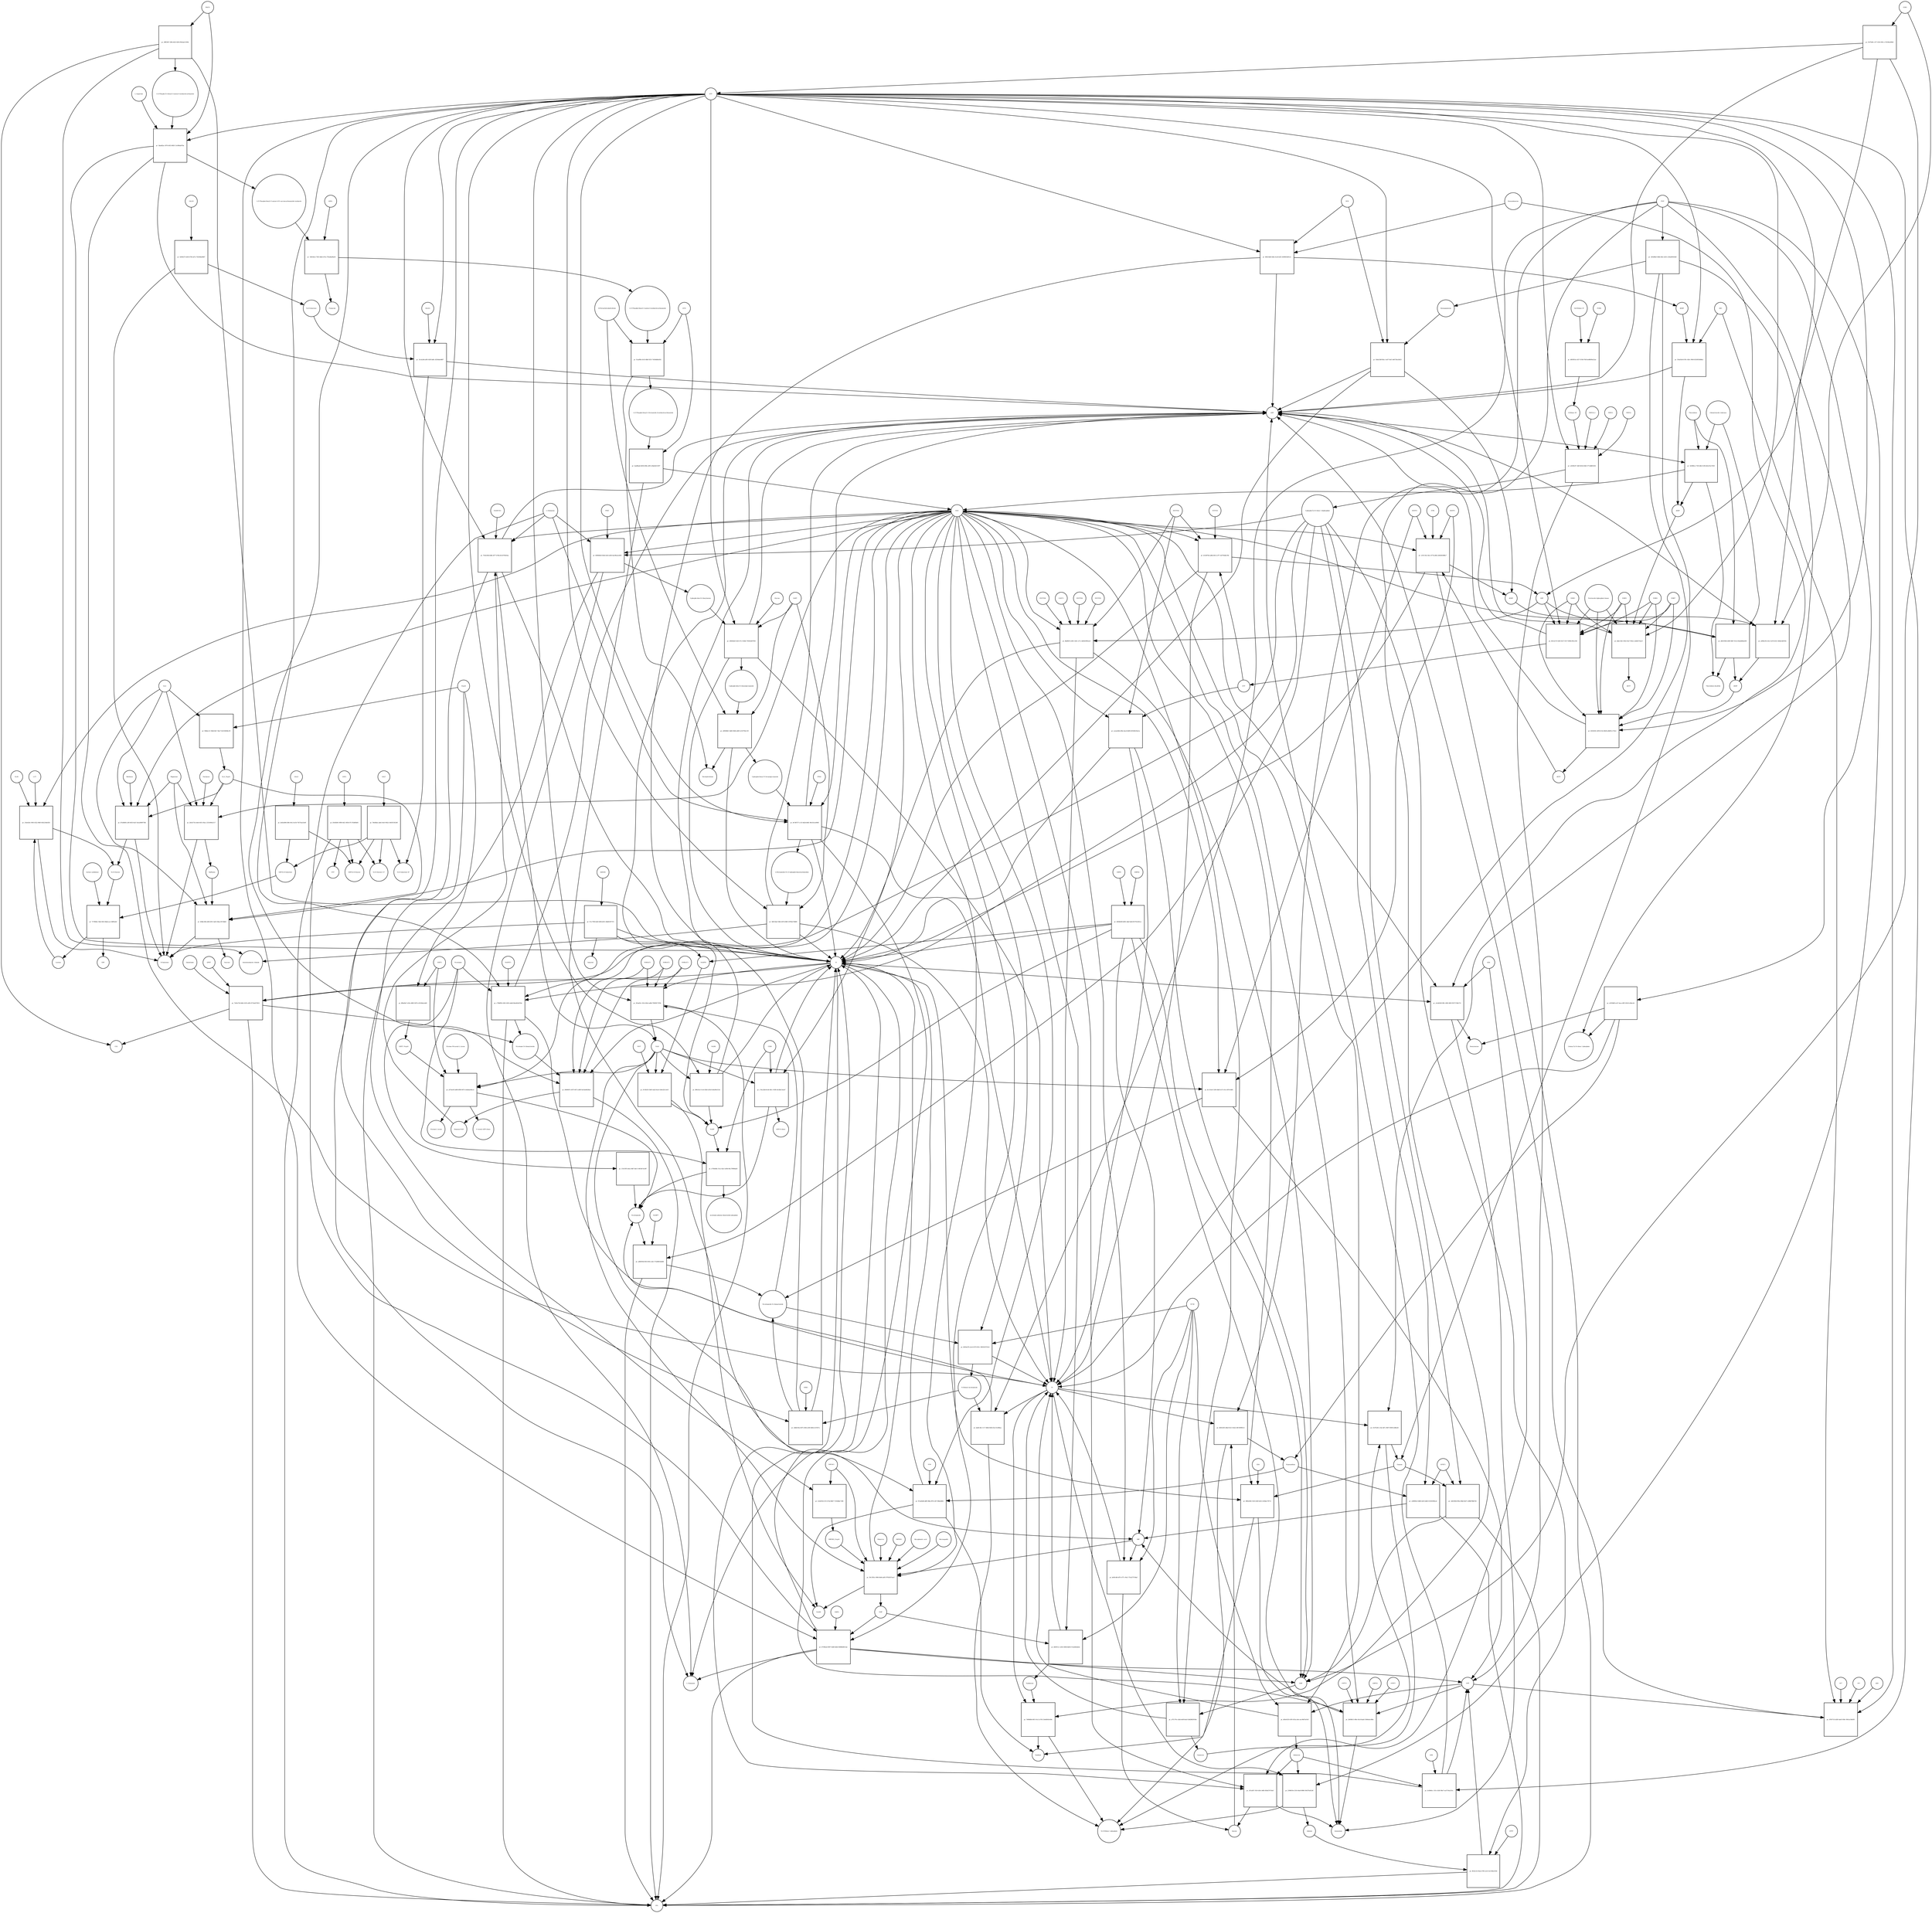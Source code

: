 strict digraph  {
"pr_62f0427f-4249-4700-a07e-762508a4f687" [annotation="", bipartite=1, cls=process, fontsize=4, label="pr_62f0427f-4249-4700-a07e-762508a4f687", shape=square];
"D-Galactose" [annotation="urn_miriam_obo.chebi_CHEBI%3A27667|urn_miriam_pubchem.compound_439353", bipartite=0, cls="simple chemical", fontsize=4, label="D-Galactose", shape=circle];
"Î±-D-Galactose" [annotation="urn_miriam_obo.chebi_CHEBI%3A28061|urn_miriam_pubchem.compound_439357", bipartite=0, cls="simple chemical", fontsize=4, label="Î±-D-Galactose", shape=circle];
GALM [annotation="", bipartite=0, cls=macromolecule, fontsize=4, label=GALM, shape=circle];
"pr_31cfa26d-af83-420f-bd8c-d520dafe86f7" [annotation="", bipartite=1, cls=process, fontsize=4, label="pr_31cfa26d-af83-420f-bd8c-d520dafe86f7", shape=square];
"Î±-D-Galactose-1P" [annotation="urn_miriam_obo.chebi_CHEBI%3A17973|urn_miriam_pubchem.compound_123912", bipartite=0, cls="simple chemical", fontsize=4, label="Î±-D-Galactose-1P", shape=circle];
GALK1 [annotation="", bipartite=0, cls=macromolecule, fontsize=4, label=GALK1, shape=circle];
ATP [annotation="urn_miriam_obo.chebi_CHEBI%3A15422|urn_miriam_pubchem.compound_5957", bipartite=0, cls="simple chemical", fontsize=4, label=ATP, shape=circle];
ADP [annotation="urn_miriam_obo.chebi_CHEBI%3A16761|urn_miriam_pubchem.compound_6022", bipartite=0, cls="simple chemical", fontsize=4, label=ADP, shape=circle];
"pr_78efdbee-abb5-44c9-962e-5403f159236f" [annotation="", bipartite=1, cls=process, fontsize=4, label="pr_78efdbee-abb5-44c9-962e-5403f159236f", shape=square];
"UDP-Î±-D-Galactose" [annotation="urn_miriam_obo.chebi_CHEBI%3A66914|urn_miriam_pubchem.compound_18068", bipartite=0, cls="simple chemical", fontsize=4, label="UDP-Î±-D-Galactose", shape=circle];
GALT [annotation="", bipartite=0, cls=macromolecule, fontsize=4, label=GALT, shape=circle];
"UDP-Î±-D-Glucose" [annotation="urn_miriam_obo.chebi_CHEBI%3A46229|urn_miriam_pubchem.compound_8629", bipartite=0, cls="simple chemical", fontsize=4, label="UDP-Î±-D-Glucose", shape=circle];
"Î±-D-Glucose-1-P" [annotation="urn_miriam_obo.chebi_CHEBI%3A29042|urn_miriam_pubchem.compound_439165", bipartite=0, cls="simple chemical", fontsize=4, label="Î±-D-Glucose-1-P", shape=circle];
"pr_810d5b91-9f89-4421-8054-97c763d85bf4" [annotation="", bipartite=1, cls=process, fontsize=4, label="pr_810d5b91-9f89-4421-8054-97c763d85bf4", shape=square];
UGP2 [annotation="", bipartite=0, cls=macromolecule, fontsize=4, label=UGP2, shape=circle];
PPi [annotation="urn_miriam_obo.chebi_CHEBI%3A18361|urn_miriam_pubchem.compound_644102", bipartite=0, cls="simple chemical", fontsize=4, label=PPi, shape=circle];
UTP [annotation="urn_miriam_obo.chebi_CHEBI%3A15713|urn_miriam_pubchem.compound_6133", bipartite=0, cls="simple chemical", fontsize=4, label=UTP, shape=circle];
"pr_b5d3a984-fd9e-40c2-bc56-79275ea53e0f" [annotation="", bipartite=1, cls=process, fontsize=4, label="pr_b5d3a984-fd9e-40c2-bc56-79275ea53e0f", shape=square];
GALE [annotation="", bipartite=0, cls=macromolecule, fontsize=4, label=GALE, shape=circle];
Lactose [annotation="urn_miriam_obo.chebi_CHEBI%3A17716|urn_miriam_pubchem.compound_440995", bipartite=0, cls="simple chemical", fontsize=4, label=Lactose, shape=circle];
"pr_31be426c-f495-4522-966f-6362234b3f20" [annotation="", bipartite=1, cls=process, fontsize=4, label="pr_31be426c-f495-4522-966f-6362234b3f20", shape=square];
GLB1 [annotation="", bipartite=0, cls=macromolecule, fontsize=4, label=GLB1, shape=circle];
LCT [annotation="", bipartite=0, cls=macromolecule, fontsize=4, label=LCT, shape=circle];
H2O [annotation="urn_miriam_obo.chebi_CHEBI%3A15377|urn_miriam_pubchem.compound_962", bipartite=0, cls="simple chemical", fontsize=4, label=H2O, shape=circle];
"Î±-D-Glucose" [annotation="urn_miriam_obo.chebi_CHEBI%3A28102|urn_miriam_pubchem.compound_79025", bipartite=0, cls="simple chemical", fontsize=4, label="Î±-D-Glucose", shape=circle];
"pr_f11c7959-b43f-4f04-bf35-34b6f25f7372" [annotation="", bipartite=1, cls=process, fontsize=4, label="pr_f11c7959-b43f-4f04-bf35-34b6f25f7372", shape=square];
Galacitol [annotation="urn_miriam_obo.chebi_CHEBI%3A16813|urn_miriam_pubchem.compound_11850", bipartite=0, cls="simple chemical", fontsize=4, label=Galacitol, shape=circle];
AKR1B1 [annotation="", bipartite=0, cls=macromolecule, fontsize=4, label=AKR1B1, shape=circle];
NADP [annotation="urn_miriam_obo.chebi_CHEBI%3A18009|urn_miriam_pubchem.compound_5886", bipartite=0, cls="simple chemical", fontsize=4, label=NADP, shape=circle];
NADPH [annotation="urn_miriam_obo.chebi_CHEBI%3A16474|urn_miriam_pubchem.compound_5884", bipartite=0, cls="simple chemical", fontsize=4, label=NADPH, shape=circle];
H [annotation="urn_miriam_obo.chebi_CHEBI%3A24636|urn_miriam_pubchem.compound_1038", bipartite=0, cls="simple chemical", fontsize=4, label=H, shape=circle];
Melibiose [annotation="urn_miriam_obo.chebi_CHEBI%3A28053|urn_miriam_pubchem.compound_440658", bipartite=0, cls="simple chemical", fontsize=4, label=Melibiose, shape=circle];
"pr_87a4fd60-a18f-4833-8a1f-5dca0809759b" [annotation="", bipartite=1, cls=process, fontsize=4, label="pr_87a4fd60-a18f-4833-8a1f-5dca0809759b", shape=square];
GLA [annotation="", bipartite=0, cls=macromolecule, fontsize=4, label=GLA, shape=circle];
GLA_Nsp14 [annotation="", bipartite=0, cls=complex, fontsize=4, label=GLA_Nsp14, shape=circle];
Migalastat [annotation="urn_miriam_pubmed_10866822|urn_miriam_obo.chebi_CHEBI%3A135923|urn_miriam_pubchem.compound_176077", bipartite=0, cls="simple chemical", fontsize=4, label=Migalastat, shape=circle];
Raffinose [annotation="urn_miriam_obo.chebi_CHEBI%3A16634|urn_miriam_pubchem.compound_439242", bipartite=0, cls="simple chemical", fontsize=4, label=Raffinose, shape=circle];
"pr_d5b8c384-e464-4911-be01-86ac187c8b63" [annotation="", bipartite=1, cls=process, fontsize=4, label="pr_d5b8c384-e464-4911-be01-86ac187c8b63", shape=square];
Sucrose [annotation="urn_miriam_obo.chebi_CHEBI%3A17992|urn_miriam_pubchem.compound_5988", bipartite=0, cls="simple chemical", fontsize=4, label=Sucrose, shape=circle];
"pr_7170944c-59af-4023-8beb-acc148f5efef" [annotation="", bipartite=1, cls=process, fontsize=4, label="pr_7170944c-59af-4023-8beb-acc148f5efef", shape=square];
"lactose synthetase" [annotation="", bipartite=0, cls=complex, fontsize=4, label="lactose synthetase", shape=circle];
UDP [annotation="urn_miriam_obo.chebi_CHEBI%3A17659|urn_miriam_pubchem.compound_6031", bipartite=0, cls="simple chemical", fontsize=4, label=UDP, shape=circle];
Stachyose [annotation="urn_miriam_obo.chebi_CHEBI%3A17164|urn_miriam_pubchem.compound_439531", bipartite=0, cls="simple chemical", fontsize=4, label=Stachyose, shape=circle];
"pr_2b5e573e-e6e6-4031-85ac-2331490e2117" [annotation="", bipartite=1, cls=process, fontsize=4, label="pr_2b5e573e-e6e6-4031-85ac-2331490e2117", shape=square];
NAD [annotation="urn_miriam_obo.chebi_CHEBI%3A15846|urn_miriam_pubchem.compound_5892", bipartite=0, cls="simple chemical", fontsize=4, label=NAD, shape=circle];
"pr_896cfae1-fce4-45b5-af5d-fcbfa90e515d" [annotation="", bipartite=1, cls=process, fontsize=4, label="pr_896cfae1-fce4-45b5-af5d-fcbfa90e515d", shape=square];
NADK [annotation="", bipartite=0, cls=macromolecule, fontsize=4, label=NADK, shape=circle];
"pr_011fb555-5b95-4ad2-8a1d-1b8cd23c3e5f" [annotation="", bipartite=1, cls=process, fontsize=4, label="pr_011fb555-5b95-4ad2-8a1d-1b8cd23c3e5f", shape=square];
NADH [annotation="urn_miriam_obo.chebi_CHEBI%3A16908|urn_miriam_pubchem.compound_439153", bipartite=0, cls="simple chemical", fontsize=4, label=NADH, shape=circle];
NNT [annotation="", bipartite=0, cls=macromolecule, fontsize=4, label=NNT, shape=circle];
"Deamino-NAD" [annotation="urn_miriam_obo.chebi_CHEBI%3A18304|urn_miriam_pubchem.compound_135421870", bipartite=0, cls="simple chemical", fontsize=4, label="Deamino-NAD", shape=circle];
"pr_7024c60d-b48e-4f77-b70b-fd11879d16ea" [annotation="", bipartite=1, cls=process, fontsize=4, label="pr_7024c60d-b48e-4f77-b70b-fd11879d16ea", shape=square];
NADSYN1 [annotation=urn_miriam_pubmed_12547821, bipartite=0, cls=macromolecule, fontsize=4, label=NADSYN1, shape=circle];
"L-Glutamine" [annotation="urn_miriam_obo.chebi_CHEBI%3A18050|urn_miriam_pubchem.compound_5961", bipartite=0, cls="simple chemical", fontsize=4, label="L-Glutamine", shape=circle];
"L-Glutamate" [annotation="urn_miriam_obo.chebi_CHEBI%3A16015|urn_miriam_pubchem.compound_33032", bipartite=0, cls="simple chemical", fontsize=4, label="L-Glutamate", shape=circle];
"Nicotinamide D-ribonucleotide" [annotation="urn_miriam_obo.chebi_CHEBI%3A16171|urn_miriam_pubchem.compound_14180", bipartite=0, cls="simple chemical", fontsize=4, label="Nicotinamide D-ribonucleotide", shape=circle];
"pr_2f2ad52c-3fcb-49e4-ad8d-7f4909173f3b" [annotation="", bipartite=1, cls=process, fontsize=4, label="pr_2f2ad52c-3fcb-49e4-ad8d-7f4909173f3b", shape=square];
NMNAT2 [annotation=urn_miriam_pubmed_12359228, bipartite=0, cls=macromolecule, fontsize=4, label=NMNAT2, shape=circle];
NMNAT1 [annotation=urn_miriam_pubmed_12359228, bipartite=0, cls=macromolecule, fontsize=4, label=NMNAT1, shape=circle];
NMNAT3 [annotation=urn_miriam_pubmed_17402747, bipartite=0, cls=macromolecule, fontsize=4, label=NMNAT3, shape=circle];
"pr_8c115eef-3294-4b65-b17e-61cc007e5485" [annotation="", bipartite=1, cls=process, fontsize=4, label="pr_8c115eef-3294-4b65-b17e-61cc007e5485", shape=square];
ENPP1 [annotation="", bipartite=0, cls=macromolecule, fontsize=4, label=ENPP1, shape=circle];
ENPP3 [annotation="", bipartite=0, cls=macromolecule, fontsize=4, label=ENPP3, shape=circle];
AMP [annotation="urn_miriam_obo.chebi_CHEBI%3A16027|urn_miriam_pubchem.compound_6083", bipartite=0, cls="simple chemical", fontsize=4, label=AMP, shape=circle];
"N-Ribosyl-nicotinamide" [annotation="urn_miriam_obo.chebi_CHEBI%3A15927|urn_miriam_pubchem.compound_439924", bipartite=0, cls="simple chemical", fontsize=4, label="N-Ribosyl-nicotinamide", shape=circle];
"pr_5ddb318a-0d75-43fd-a180-4b9e1cb7d57a" [annotation="", bipartite=1, cls=process, fontsize=4, label="pr_5ddb318a-0d75-43fd-a180-4b9e1cb7d57a", shape=square];
NRK1 [annotation="", bipartite=0, cls=macromolecule, fontsize=4, label=NRK1, shape=circle];
"pr_8450ed7b-2a1d-4570-833c-39833b767d1d" [annotation="", bipartite=1, cls=process, fontsize=4, label="pr_8450ed7b-2a1d-4570-833c-39833b767d1d", shape=square];
NT5E [annotation=urn_miriam_pubmed_2848759, bipartite=0, cls=macromolecule, fontsize=4, label=NT5E, shape=circle];
Pi [annotation="urn_miriam_obo.chebi_CHEBI%3A18367|urn_miriam_pubchem.compound_1061", bipartite=0, cls="simple chemical", fontsize=4, label=Pi, shape=circle];
Nicotinate [annotation="urn_miriam_obo.chebi_CHEBI%3A32544|urn_miriam_pubchem.compound_937", bipartite=0, cls="simple chemical", fontsize=4, label=Nicotinate, shape=circle];
"pr_e758ed8a-15ca-42a1-b20b-0bc27889dad5" [annotation="", bipartite=1, cls=process, fontsize=4, label="pr_e758ed8a-15ca-42a1-b20b-0bc27889dad5", shape=square];
Nicotinamide [annotation="urn_miriam_obo.chebi_CHEBI%3A17154|urn_miriam_pubchem.compound_936", bipartite=0, cls="simple chemical", fontsize=4, label=Nicotinamide, shape=circle];
CD38 [annotation=urn_miriam_pubmed_16690024, bipartite=0, cls=macromolecule, fontsize=4, label=CD38, shape=circle];
"nicotinate-adenine dinucleotide phosphate" [annotation="urn_miriam_obo.chebi_CHEBI%3A75967|urn_miriam_pubchem.compound_71768143", bipartite=0, cls="simple chemical", fontsize=4, label="nicotinate-adenine dinucleotide phosphate", shape=circle];
"pr_a0bf593b-9fc8-493c-a6c3-75e68033a846" [annotation="", bipartite=1, cls=process, fontsize=4, label="pr_a0bf593b-9fc8-493c-a6c3-75e68033a846", shape=square];
NAMPT [annotation="", bipartite=0, cls=macromolecule, fontsize=4, label=NAMPT, shape=circle];
"5-phospho-Î±-D-ribose 1-diphosphate" [annotation="urn_miriam_obo.chebi_CHEBI%3A17111|urn_miriam_pubchem.compound_7339", bipartite=0, cls="simple chemical", fontsize=4, label="5-phospho-Î±-D-ribose 1-diphosphate", shape=circle];
"pr_badfc3b2-1117-4b4b-9d3b-f2ec51e9bfaa" [annotation="", bipartite=1, cls=process, fontsize=4, label="pr_badfc3b2-1117-4b4b-9d3b-f2ec51e9bfaa", shape=square];
PNP [annotation="", bipartite=0, cls=macromolecule, fontsize=4, label=PNP, shape=circle];
"Î±-D-Ribose 1-phosphate" [annotation="urn_miriam_obo.chebi_CHEBI%3A16300|urn_miriam_pubchem.compound_439236", bipartite=0, cls="simple chemical", fontsize=4, label="Î±-D-Ribose 1-phosphate", shape=circle];
"pr_af7edc0f-a688-4f98-9474-1e8a6ae08ca5" [annotation="", bipartite=1, cls=process, fontsize=4, label="pr_af7edc0f-a688-4f98-9474-1e8a6ae08ca5", shape=square];
SIRT5 [annotation=urn_miriam_pubmed_17694089, bipartite=0, cls=macromolecule, fontsize=4, label=SIRT5, shape=circle];
SIRT5_Nsp14 [annotation="", bipartite=0, cls=complex, fontsize=4, label=SIRT5_Nsp14, shape=circle];
"Histone N6-acetyl-L-lysine" [annotation="urn_miriam_pubchem.substance_5094", bipartite=0, cls="simple chemical", fontsize=4, label="Histone N6-acetyl-L-lysine", shape=circle];
"O-Acetyl-ADP-ribose" [annotation="urn_miriam_obo.chebi_CHEBI%3A76279|urn_miriam_pubchem.compound_72193709", bipartite=0, cls="simple chemical", fontsize=4, label="O-Acetyl-ADP-ribose", shape=circle];
"Histone-L-lysine" [annotation="urn_miriam_obo.chebi_CHEBI%3A5738|urn_miriam_pubchem.substance_5447|urn_miriam_pubchem.substance_223439948", bipartite=0, cls="simple chemical", fontsize=4, label="Histone-L-lysine", shape=circle];
"pr_c7dca3bd-8c44-481c-9189-efe3bb13eab7" [annotation="", bipartite=1, cls=process, fontsize=4, label="pr_c7dca3bd-8c44-481c-9189-efe3bb13eab7", shape=square];
"ADP-D-ribose" [annotation="urn_miriam_obo.chebi_CHEBI%3A16960|urn_miriam_pubchem.compound_33576", bipartite=0, cls="simple chemical", fontsize=4, label="ADP-D-ribose", shape=circle];
"Nicotinate D-ribonucleotide" [annotation="urn_miriam_obo.chebi_CHEBI%3A15763|urn_miriam_pubchem.compound_121992", bipartite=0, cls="simple chemical", fontsize=4, label="Nicotinate D-ribonucleotide", shape=circle];
"pr_6949607e-407f-4672-a489-9a18a46628a4" [annotation="", bipartite=1, cls=process, fontsize=4, label="pr_6949607e-407f-4672-a489-9a18a46628a4", shape=square];
Quinolinate [annotation="urn_miriam_obo.chebi_CHEBI%3A16675|urn_miriam_pubchem.compound_1066", bipartite=0, cls="simple chemical", fontsize=4, label=Quinolinate, shape=circle];
"pr_72d3e726-6db2-4325-af82-6710a027fd11" [annotation="", bipartite=1, cls=process, fontsize=4, label="pr_72d3e726-6db2-4325-af82-6710a027fd11", shape=square];
QPRT [annotation="", bipartite=0, cls=macromolecule, fontsize=4, label=QPRT, shape=circle];
CO2 [annotation="urn_miriam_obo.chebi_CHEBI%3A16526|urn_miriam_pubchem.compound_280", bipartite=0, cls="simple chemical", fontsize=4, label=CO2, shape=circle];
"pr_c79b8f5b-5402-4363-abdd-84edd3af559e" [annotation="", bipartite=1, cls=process, fontsize=4, label="pr_c79b8f5b-5402-4363-abdd-84edd3af559e", shape=square];
NAPRT1 [annotation="", bipartite=0, cls=macromolecule, fontsize=4, label=NAPRT1, shape=circle];
"pr_153cf3f5-ebea-44b7-bdc5-16618e7ae5ff" [annotation="", bipartite=1, cls=process, fontsize=4, label="pr_153cf3f5-ebea-44b7-bdc5-16618e7ae5ff", shape=square];
"Î±D-Ribose 1P" [annotation="urn_miriam_obo.chebi_CHEBI%3A16300|urn_miriam_pubchem.compound_439236", bipartite=0, cls="simple chemical", fontsize=4, label="Î±D-Ribose 1P", shape=circle];
"pr_4893f01d-c837-47d0-97d0-be88690a52ae" [annotation="", bipartite=1, cls=process, fontsize=4, label="pr_4893f01d-c837-47d0-97d0-be88690a52ae", shape=square];
"D-Ribose 5P" [annotation="urn_miriam_obo.chebi_CHEBI%3A78679|urn_miriam_pubchem.compound_439167", bipartite=0, cls="simple chemical", fontsize=4, label="D-Ribose 5P", shape=circle];
PGM2 [annotation="", bipartite=0, cls=macromolecule, fontsize=4, label=PGM2, shape=circle];
"pr_e2639c87-1b0f-461b-83df-277c8d6f3256" [annotation="", bipartite=1, cls=process, fontsize=4, label="pr_e2639c87-1b0f-461b-83df-277c8d6f3256", shape=square];
PRPS1 [annotation="", bipartite=0, cls=macromolecule, fontsize=4, label=PRPS1, shape=circle];
PRPS2 [annotation="", bipartite=0, cls=macromolecule, fontsize=4, label=PRPS2, shape=circle];
PRPS1L1 [annotation="", bipartite=0, cls=macromolecule, fontsize=4, label=PRPS1L1, shape=circle];
"pr_609608e8-65dd-42d3-a820-bee96a2a3495" [annotation="", bipartite=1, cls=process, fontsize=4, label="pr_609608e8-65dd-42d3-a820-bee96a2a3495", shape=square];
"5-phospho-beta-D-ribosylamine" [annotation="urn_miriam_obo.chebi_CHEBI%3A37737|urn_miriam_pubchem.compound_439905", bipartite=0, cls="simple chemical", fontsize=4, label="5-phospho-beta-D-ribosylamine", shape=circle];
PPAT [annotation="", bipartite=0, cls=macromolecule, fontsize=4, label=PPAT, shape=circle];
"pr_369d5de8-3d23-47c3-9d44-705832d07950" [annotation="", bipartite=1, cls=process, fontsize=4, label="pr_369d5de8-3d23-47c3-9d44-705832d07950", shape=square];
"5-phospho-beta-D-ribosylglycinamide" [annotation="urn_miriam_obo.chebi_CHEBI%3A143788|urn_miriam_pubchem.compound_129630972", bipartite=0, cls="simple chemical", fontsize=4, label="5-phospho-beta-D-ribosylglycinamide", shape=circle];
GART [annotation="", bipartite=0, cls=macromolecule, fontsize=4, label=GART, shape=circle];
Glycine [annotation="urn_miriam_obo.chebi_CHEBI%3A15428|urn_miriam_pubchem.compound_750", bipartite=0, cls="simple chemical", fontsize=4, label=Glycine, shape=circle];
"pr_a90368d1-5dd0-45b8-a468-1e51f764c310" [annotation="", bipartite=1, cls=process, fontsize=4, label="pr_a90368d1-5dd0-45b8-a468-1e51f764c310", shape=square];
"5-phosphoribosyl-N-formylglycinamide" [annotation="urn_miriam_pubchem.compound_129652037", bipartite=0, cls="simple chemical", fontsize=4, label="5-phosphoribosyl-N-formylglycinamide", shape=circle];
"10-Formyltetrahydrofolate" [annotation="urn_miriam_obo.chebi_CHEBI%3A15637|urn_miriam_pubchem.compound_135450591", bipartite=0, cls="simple chemical", fontsize=4, label="10-Formyltetrahydrofolate", shape=circle];
Tetrahydrofolate [annotation="urn_miriam_obo.chebi_CHEBI%3A67016|urn_miriam_pubchem.compound_135444742", bipartite=0, cls="simple chemical", fontsize=4, label=Tetrahydrofolate, shape=circle];
"pr_9e7d6737-cc53-4d2d-b8d1-96c63cee0060" [annotation="", bipartite=1, cls=process, fontsize=4, label="pr_9e7d6737-cc53-4d2d-b8d1-96c63cee0060", shape=square];
"2-(Formamido)-N1-(5'-phosphoribosyl)acetamidine" [annotation="urn_miriam_pubchem.compound_5462266", bipartite=0, cls="simple chemical", fontsize=4, label="2-(Formamido)-N1-(5'-phosphoribosyl)acetamidine", shape=circle];
PFAS [annotation="", bipartite=0, cls=macromolecule, fontsize=4, label=PFAS, shape=circle];
"pr_440154ef-50b5-407d-94f0-1876fe57d669" [annotation="", bipartite=1, cls=process, fontsize=4, label="pr_440154ef-50b5-407d-94f0-1876fe57d669", shape=square];
"Aminoimidazole ribotide" [annotation="urn_miriam_obo.chebi_CHEBI%3A138560|urn_miriam_pubchem.compound_161500", bipartite=0, cls="simple chemical", fontsize=4, label="Aminoimidazole ribotide", shape=circle];
"pr_38ff2967-2f84-4623-82f4-f9d3adc5350b" [annotation="", bipartite=1, cls=process, fontsize=4, label="pr_38ff2967-2f84-4623-82f4-f9d3adc5350b", shape=square];
"1-(5-Phospho-D-ribosyl)-5-amino-4-imidazolecarboxylate" [annotation="urn_miriam_obo.chebi_CHEBI%3A28413|urn_miriam_pubchem.compound_165388", bipartite=0, cls="simple chemical", fontsize=4, label="1-(5-Phospho-D-ribosyl)-5-amino-4-imidazolecarboxylate", shape=circle];
PAICS [annotation="", bipartite=0, cls=macromolecule, fontsize=4, label=PAICS, shape=circle];
"pr_5dadd2ac-f476-4453-883f-13c089ab97be" [annotation="", bipartite=1, cls=process, fontsize=4, label="pr_5dadd2ac-f476-4453-883f-13c089ab97be", shape=square];
"1-(5'-Phosphoribosyl)-5-amino-4-(N-succinocarboxamide)-imidazole" [annotation="urn_miriam_obo.chebi_CHEBI%3A18319|urn_miriam_pubchem.compound_160666", bipartite=0, cls="simple chemical", fontsize=4, label="1-(5'-Phosphoribosyl)-5-amino-4-(N-succinocarboxamide)-imidazole", shape=circle];
"L-Aspartate" [annotation="urn_miriam_obo.chebi_CHEBI%3A17053|urn_miriam_pubchem.compound_5960", bipartite=0, cls="simple chemical", fontsize=4, label="L-Aspartate", shape=circle];
"pr_18610dc2-7835-4b62-b74c-f70ed4a08a50" [annotation="", bipartite=1, cls=process, fontsize=4, label="pr_18610dc2-7835-4b62-b74c-f70ed4a08a50", shape=square];
"1-(5'-Phosphoribosyl)-5-amino-4-imidazolecarboxamide" [annotation="urn_miriam_obo.chebi_CHEBI%3A18406|urn_miriam_pubchem.compound_65110", bipartite=0, cls="simple chemical", fontsize=4, label="1-(5'-Phosphoribosyl)-5-amino-4-imidazolecarboxamide", shape=circle];
ADSL [annotation="", bipartite=0, cls=macromolecule, fontsize=4, label=ADSL, shape=circle];
Fumarate [annotation="urn_miriam_obo.chebi_CHEBI%3A29806|urn_miriam_pubchem.compound_5460307", bipartite=0, cls="simple chemical", fontsize=4, label=Fumarate, shape=circle];
"pr_f1aaff6b-4145-48bf-9255-74186d6b4302" [annotation="", bipartite=1, cls=process, fontsize=4, label="pr_f1aaff6b-4145-48bf-9255-74186d6b4302", shape=square];
"1-(5'-Phosphoribosyl)-5-formamido-4-imidazolecarboxamide" [annotation="urn_miriam_obo.chebi_CHEBI%3A18381|urn_miriam_pubchem.compound_166760", bipartite=0, cls="simple chemical", fontsize=4, label="1-(5'-Phosphoribosyl)-5-formamido-4-imidazolecarboxamide", shape=circle];
ATIC [annotation="", bipartite=0, cls=macromolecule, fontsize=4, label=ATIC, shape=circle];
"pr_3aa88aa8-d036-409e-a991-d3be4b151f97" [annotation="", bipartite=1, cls=process, fontsize=4, label="pr_3aa88aa8-d036-409e-a991-d3be4b151f97", shape=square];
IMP [annotation="urn_miriam_obo.chebi_CHEBI%3A17202|urn_miriam_pubchem.compound_135398640", bipartite=0, cls="simple chemical", fontsize=4, label=IMP, shape=circle];
"pr_59c3592c-0066-4b44-abf5-97f43037aecf" [annotation="", bipartite=1, cls=process, fontsize=4, label="pr_59c3592c-0066-4b44-abf5-97f43037aecf", shape=square];
XMP [annotation="urn_miriam_obo.chebi_CHEBI%3A15652|urn_miriam_pubchem.compound_73323", bipartite=0, cls="simple chemical", fontsize=4, label=XMP, shape=circle];
IMPDH1 [annotation="", bipartite=0, cls=macromolecule, fontsize=4, label=IMPDH1, shape=circle];
IMPDH2 [annotation="", bipartite=0, cls=macromolecule, fontsize=4, label=IMPDH2, shape=circle];
IMPDH2_Nsp14 [annotation="", bipartite=0, cls=complex, fontsize=4, label=IMPDH2_Nsp14, shape=circle];
"Mycophenolic acid" [annotation="urn_miriam_pubmed_5799033|urn_miriam_obo.chebi_CHEBI%3A168396|urn_miriam_pubchem.compound_446541", bipartite=0, cls="simple chemical", fontsize=4, label="Mycophenolic acid", shape=circle];
Merimepodib [annotation="urn_miriam_pubmed_10878288|urn_miriam_pubchem.compound_53241", bipartite=0, cls="simple chemical", fontsize=4, label=Merimepodib, shape=circle];
Ribavirin [annotation="urn_miriam_pubmed_22555152|urn_miriam_obo.chebi_CHEBI%3A63580|urn_miriam_pubchem.compound_37542", bipartite=0, cls="simple chemical", fontsize=4, label=Ribavirin, shape=circle];
"pr_8739faed-9097-44d9-b4b4-9408b40613ae" [annotation="", bipartite=1, cls=process, fontsize=4, label="pr_8739faed-9097-44d9-b4b4-9408b40613ae", shape=square];
GMP [annotation="urn_miriam_obo.chebi_CHEBI%3A17345|urn_miriam_pubchem.compound_135398631", bipartite=0, cls="simple chemical", fontsize=4, label=GMP, shape=circle];
GMPS [annotation=urn_miriam_pubmed_8089153, bipartite=0, cls=macromolecule, fontsize=4, label=GMPS, shape=circle];
"pr_f1d75d9c-cf17-4516-981c-e74338e269b3" [annotation="", bipartite=1, cls=process, fontsize=4, label="pr_f1d75d9c-cf17-4516-981c-e74338e269b3", shape=square];
GDP [annotation="urn_miriam_obo.chebi_CHEBI%3A17552|urn_miriam_pubchem.compound_135398619", bipartite=0, cls="simple chemical", fontsize=4, label=GDP, shape=circle];
GUK1 [annotation=urn_miriam_pubmed_8663313, bipartite=0, cls=macromolecule, fontsize=4, label=GUK1, shape=circle];
"pr_0fe1ee74-5260-4527-9137-6900c99ce358" [annotation="", bipartite=1, cls=process, fontsize=4, label="pr_0fe1ee74-5260-4527-9137-6900c99ce358", shape=square];
GTP [annotation="urn_miriam_obo.chebi_CHEBI%3A15996|urn_miriam_pubchem.compound_35398633", bipartite=0, cls="simple chemical", fontsize=4, label=GTP, shape=circle];
NME3 [annotation="", bipartite=0, cls=macromolecule, fontsize=4, label=NME3, shape=circle];
"Nucleoside diphosphate kinase" [annotation="", bipartite=0, cls=complex, fontsize=4, label="Nucleoside diphosphate kinase", shape=circle];
NME5 [annotation="", bipartite=0, cls=macromolecule, fontsize=4, label=NME5, shape=circle];
NME6 [annotation="", bipartite=0, cls=macromolecule, fontsize=4, label=NME6, shape=circle];
NME7 [annotation="", bipartite=0, cls=macromolecule, fontsize=4, label=NME7, shape=circle];
"pr_d6619584-e689-48b7-81cb-04a4d68ae691" [annotation="", bipartite=1, cls=process, fontsize=4, label="pr_d6619584-e689-48b7-81cb-04a4d68ae691", shape=square];
dGDP [annotation="urn_miriam_obo.chebi_CHEBI%3A28862|urn_miriam_pubchem.compound_135398595", bipartite=0, cls="simple chemical", fontsize=4, label=dGDP, shape=circle];
"ribonucleoside reductase" [annotation="", bipartite=0, cls=complex, fontsize=4, label="ribonucleoside reductase", shape=circle];
Thioredoxin [annotation="urn_miriam_obo.chebi_CHEBI%3A15033|urn_miriam_pubchem.substance_223441017|urn_miriam_pubchem.substance_3635", bipartite=0, cls="simple chemical", fontsize=4, label=Thioredoxin, shape=circle];
"Thioredoxin disulfide" [annotation="urn_miriam_obo.chebi_CHEBI%3A18191|urn_miriam_pubchem.substance_11533266|urn_miriam_pubchem.substance_3636", bipartite=0, cls="simple chemical", fontsize=4, label="Thioredoxin disulfide", shape=circle];
"pr_4529c85c-bf50-413e-8b36-a6bf01c178c4" [annotation="", bipartite=1, cls=process, fontsize=4, label="pr_4529c85c-bf50-413e-8b36-a6bf01c178c4", shape=square];
dGTP [annotation="urn_miriam_obo.chebi_CHEBI%3A16497|urn_miriam_pubchem.compound_135398599", bipartite=0, cls="simple chemical", fontsize=4, label=dGTP, shape=circle];
dGMP [annotation="urn_miriam_obo.chebi_CHEBI%3A16192|urn_miriam_pubchem.compound_135398597", bipartite=0, cls="simple chemical", fontsize=4, label=dGMP, shape=circle];
"pr_a698a19e-e6ce-4c95-b521-464dc6df1f0e" [annotation="", bipartite=1, cls=process, fontsize=4, label="pr_a698a19e-e6ce-4c95-b521-464dc6df1f0e", shape=square];
Deoxyguanosine [annotation="urn_miriam_obo.chebi_CHEBI%3A17172|urn_miriam_pubchem.compound_135398592", bipartite=0, cls="simple chemical", fontsize=4, label=Deoxyguanosine, shape=circle];
"pr_92da53d9-8bcc-4c87-9af1-b46729a1b023" [annotation="", bipartite=1, cls=process, fontsize=4, label="pr_92da53d9-8bcc-4c87-9af1-b46729a1b023", shape=square];
DCK [annotation="", bipartite=0, cls=macromolecule, fontsize=4, label=DCK, shape=circle];
"pr_205d98ef-046b-482c-bb7e-230a400545df" [annotation="", bipartite=1, cls=process, fontsize=4, label="pr_205d98ef-046b-482c-bb7e-230a400545df", shape=square];
Guanine [annotation="urn_miriam_obo.chebi_CHEBI%3A16235|urn_miriam_pubchem.compound_135398634", bipartite=0, cls="simple chemical", fontsize=4, label=Guanine, shape=circle];
"2-deoxy-Î±-D-ribose 1-phosphate" [annotation="urn_miriam_obo.chebi_CHEBI%3A28542|urn_miriam_pubchem.compound_439287", bipartite=0, cls="simple chemical", fontsize=4, label="2-deoxy-Î±-D-ribose 1-phosphate", shape=circle];
"pr_e191134c-fdce-477b-a862-e6fd363088c7" [annotation="", bipartite=1, cls=process, fontsize=4, label="pr_e191134c-fdce-477b-a862-e6fd363088c7", shape=square];
ITPA [annotation="", bipartite=0, cls=macromolecule, fontsize=4, label=ITPA, shape=circle];
"pr_2d41f464-f00a-40bd-9a07-cd9b8788d726" [annotation="", bipartite=1, cls=process, fontsize=4, label="pr_2d41f464-f00a-40bd-9a07-cd9b8788d726", shape=square];
HPRT1 [annotation="", bipartite=0, cls=macromolecule, fontsize=4, label=HPRT1, shape=circle];
Guanosine [annotation="urn_miriam_obo.chebi_CHEBI%3A16750|urn_miriam_pubchem.compound_135398635", bipartite=0, cls="simple chemical", fontsize=4, label=Guanosine, shape=circle];
"pr_613f7a85-c14e-4d7c-9607-859f1cb48e28" [annotation="", bipartite=1, cls=process, fontsize=4, label="pr_613f7a85-c14e-4d7c-9607-859f1cb48e28", shape=square];
"pr_a7f1179c-e2bd-4ef8-8ea9-26d286291fde" [annotation="", bipartite=1, cls=process, fontsize=4, label="pr_a7f1179c-e2bd-4ef8-8ea9-26d286291fde", shape=square];
"pr_b31d97b4-ad4b-4812-a7f7-3ef795d6a766" [annotation="", bipartite=1, cls=process, fontsize=4, label="pr_b31d97b4-ad4b-4812-a7f7-3ef795d6a766", shape=square];
ENTPD2 [annotation="", bipartite=0, cls=macromolecule, fontsize=4, label=ENTPD2, shape=circle];
NTPCR [annotation="", bipartite=0, cls=macromolecule, fontsize=4, label=NTPCR, shape=circle];
"pr_aceea04d-e96a-4acd-b449-d3520b31be1a" [annotation="", bipartite=1, cls=process, fontsize=4, label="pr_aceea04d-e96a-4acd-b449-d3520b31be1a", shape=square];
"pr_8bdf847a-df41-420c-a71c-dd29e9992a22" [annotation="", bipartite=1, cls=process, fontsize=4, label="pr_8bdf847a-df41-420c-a71c-dd29e9992a22", shape=square];
ENTPD4 [annotation="", bipartite=0, cls=macromolecule, fontsize=4, label=ENTPD4, shape=circle];
ENTPD5 [annotation="", bipartite=0, cls=macromolecule, fontsize=4, label=ENTPD5, shape=circle];
ENTPD6 [annotation="", bipartite=0, cls=macromolecule, fontsize=4, label=ENTPD6, shape=circle];
CANT1 [annotation="", bipartite=0, cls=macromolecule, fontsize=4, label=CANT1, shape=circle];
"pr_d030b509-d691-4def-8af4-ff27f3c601ce" [annotation="", bipartite=1, cls=process, fontsize=4, label="pr_d030b509-d691-4def-8af4-ff27f3c601ce", shape=square];
GMPR [annotation="", bipartite=0, cls=macromolecule, fontsize=4, label=GMPR, shape=circle];
GMPR2 [annotation="", bipartite=0, cls=macromolecule, fontsize=4, label=GMPR2, shape=circle];
Ammonium [annotation="urn_miriam_obo.chebi_CHEBI%3A28938|urn_miriam_pubchem.compound_223", bipartite=0, cls="simple chemical", fontsize=4, label=Ammonium, shape=circle];
"pr_2b958fc5-4f6e-45c8-8aa8-3349dcdc4fbe" [annotation="", bipartite=1, cls=process, fontsize=4, label="pr_2b958fc5-4f6e-45c8-8aa8-3349dcdc4fbe", shape=square];
AMDP2 [annotation="", bipartite=0, cls=macromolecule, fontsize=4, label=AMDP2, shape=circle];
AMPD1 [annotation="", bipartite=0, cls=macromolecule, fontsize=4, label=AMPD1, shape=circle];
AMPD3 [annotation="", bipartite=0, cls=macromolecule, fontsize=4, label=AMPD3, shape=circle];
"pr_b82911cc-a632-406d-bde8-e7a2a6b2da4a" [annotation="", bipartite=1, cls=process, fontsize=4, label="pr_b82911cc-a632-406d-bde8-e7a2a6b2da4a", shape=square];
Xanthosine [annotation="urn_miriam_obo.chebi_CHEBI%3A18107|urn_miriam_pubchem.compound_64959", bipartite=0, cls="simple chemical", fontsize=4, label=Xanthosine, shape=circle];
"pr_7400bfb6-6813-41c2-a763-23e8d543e584" [annotation="", bipartite=1, cls=process, fontsize=4, label="pr_7400bfb6-6813-41c2-a763-23e8d543e584", shape=square];
Xanthine [annotation="urn_miriam_obo.chebi_CHEBI%3A15318|urn_miriam_pubchem.compound_1188", bipartite=0, cls="simple chemical", fontsize=4, label=Xanthine, shape=circle];
"pr_bef8c4b0-df7e-477c-94c5-75cb2757d4af" [annotation="", bipartite=1, cls=process, fontsize=4, label="pr_bef8c4b0-df7e-477c-94c5-75cb2757d4af", shape=square];
Inosine [annotation="urn_miriam_obo.chebi_CHEBI%3A17596|urn_miriam_pubchem.compound_35398641", bipartite=0, cls="simple chemical", fontsize=4, label=Inosine, shape=circle];
"pr_0d541d55-d8a9-45c5-92eb-34f150f98121" [annotation="", bipartite=1, cls=process, fontsize=4, label="pr_0d541d55-d8a9-45c5-92eb-34f150f98121", shape=square];
Hypoxanthine [annotation="urn_miriam_obo.chebi_CHEBI%3A17368|urn_miriam_pubchem.compound_135398638", bipartite=0, cls="simple chemical", fontsize=4, label=Hypoxanthine, shape=circle];
"pr_87aa9a8b-ddff-49ba-997a-4f1728be4464" [annotation="", bipartite=1, cls=process, fontsize=4, label="pr_87aa9a8b-ddff-49ba-997a-4f1728be4464", shape=square];
XDH [annotation="", bipartite=0, cls=macromolecule, fontsize=4, label=XDH, shape=circle];
"pr_889a5481-f1d5-424f-b243-3cf6da178713" [annotation="", bipartite=1, cls=process, fontsize=4, label="pr_889a5481-f1d5-424f-b243-3cf6da178713", shape=square];
GDA [annotation="", bipartite=0, cls=macromolecule, fontsize=4, label=GDA, shape=circle];
"pr_cd0000e3-0d84-4e92-bd63-f2165f3f8ca4" [annotation="", bipartite=1, cls=process, fontsize=4, label="pr_cd0000e3-0d84-4e92-bd63-f2165f3f8ca4", shape=square];
Adenosine [annotation="urn_miriam_obo.chebi_CHEBI%3A16335|urn_miriam_pubchem.compound_60961", bipartite=0, cls="simple chemical", fontsize=4, label=Adenosine, shape=circle];
"pr_31f1aff5-7d10-420c-b6fb-45b427473dcf" [annotation="", bipartite=1, cls=process, fontsize=4, label="pr_31f1aff5-7d10-420c-b6fb-45b427473dcf", shape=square];
ADA [annotation="", bipartite=0, cls=macromolecule, fontsize=4, label=ADA, shape=circle];
"pr_3e3b66cc-315c-4243-9be7-ea5719a2331c" [annotation="", bipartite=1, cls=process, fontsize=4, label="pr_3e3b66cc-315c-4243-9be7-ea5719a2331c", shape=square];
ADK [annotation="", bipartite=0, cls=macromolecule, fontsize=4, label=ADK, shape=circle];
"pr_d63e0235-61f0-453a-afee-aec96d7a014f" [annotation="", bipartite=1, cls=process, fontsize=4, label="pr_d63e0235-61f0-453a-afee-aec96d7a014f", shape=square];
"pr_5396819e-2510-44a9-8986-59437fa9224f" [annotation="", bipartite=1, cls=process, fontsize=4, label="pr_5396819e-2510-44a9-8986-59437fa9224f", shape=square];
Adenine [annotation="urn_miriam_obo.chebi_CHEBI%3A16708|urn_miriam_pubchem.compound_190", bipartite=0, cls="simple chemical", fontsize=4, label=Adenine, shape=circle];
"pr_f81efc25-05ae-4785-a1ef-3e1359ecf558" [annotation="", bipartite=1, cls=process, fontsize=4, label="pr_f81efc25-05ae-4785-a1ef-3e1359ecf558", shape=square];
APRT [annotation="", bipartite=0, cls=macromolecule, fontsize=4, label=APRT, shape=circle];
"pr_67bf7153-d283-4a65-938c-9361a15b63f5" [annotation="", bipartite=1, cls=process, fontsize=4, label="pr_67bf7153-d283-4a65-938c-9361a15b63f5", shape=square];
AK5 [annotation="", bipartite=0, cls=macromolecule, fontsize=4, label=AK5, shape=circle];
AK7 [annotation="", bipartite=0, cls=macromolecule, fontsize=4, label=AK7, shape=circle];
AK1 [annotation="", bipartite=0, cls=macromolecule, fontsize=4, label=AK1, shape=circle];
AK8 [annotation="", bipartite=0, cls=macromolecule, fontsize=4, label=AK8, shape=circle];
"pr_e91f0d6f-ecb7-4aca-bff3-020c5c48ecb4" [annotation="", bipartite=1, cls=process, fontsize=4, label="pr_e91f0d6f-ecb7-4aca-bff3-020c5c48ecb4", shape=square];
Deoxyinosine [annotation="urn_miriam_obo.chebi_CHEBI%3A28997|urn_miriam_pubchem.compound_135398593", bipartite=0, cls="simple chemical", fontsize=4, label=Deoxyinosine, shape=circle];
Deoxyadenosine [annotation="urn_miriam_obo.chebi_CHEBI%3A17256|urn_miriam_pubchem.compound_13730", bipartite=0, cls="simple chemical", fontsize=4, label=Deoxyadenosine, shape=circle];
"pr_cb1d4549-09fc-4902-86f3-f03717d9e715" [annotation="", bipartite=1, cls=process, fontsize=4, label="pr_cb1d4549-09fc-4902-86f3-f03717d9e715", shape=square];
"pr_840234d6-0d4e-4ce8-b2f2-4309833b9122" [annotation="", bipartite=1, cls=process, fontsize=4, label="pr_840234d6-0d4e-4ce8-b2f2-4309833b9122", shape=square];
dAMP [annotation="urn_miriam_obo.chebi_CHEBI%3A17713|urn_miriam_pubchem.compound_12599", bipartite=0, cls="simple chemical", fontsize=4, label=dAMP, shape=circle];
"pr_554a93e9-b78c-426c-9949-8318935688e2" [annotation="", bipartite=1, cls=process, fontsize=4, label="pr_554a93e9-b78c-426c-9949-8318935688e2", shape=square];
dADP [annotation="urn_miriam_obo.chebi_CHEBI%3A16174|urn_miriam_pubchem.compound_188966", bipartite=0, cls="simple chemical", fontsize=4, label=dADP, shape=circle];
"pr_bbdc14b1-65b3-45a7-902a-ca4b9e75aecf" [annotation="", bipartite=1, cls=process, fontsize=4, label="pr_bbdc14b1-65b3-45a7-902a-ca4b9e75aecf", shape=square];
dATP [annotation="urn_miriam_obo.chebi_CHEBI%3A16284|urn_miriam_pubchem.compound_15993", bipartite=0, cls="simple chemical", fontsize=4, label=dATP, shape=circle];
"pr_1b596fca-71f6-44fe-9c96-d0cd15a75f3f" [annotation="", bipartite=1, cls=process, fontsize=4, label="pr_1b596fca-71f6-44fe-9c96-d0cd15a75f3f", shape=square];
"pr_8f8a60e7-e03e-4883-9476-c63168a2e4d5" [annotation="", bipartite=1, cls=process, fontsize=4, label="pr_8f8a60e7-e03e-4883-9476-c63168a2e4d5", shape=square];
Nsp14 [annotation="urn_miriam_doi_10.1101%2F2020.03.22.002386|urn_miriam_ncbiprotein_YP_009725309", bipartite=0, cls=macromolecule, fontsize=4, label=Nsp14, shape=circle];
"pr_f8d4ec21-50dd-46c7-8ee7-0e533826bc39" [annotation="", bipartite=1, cls=process, fontsize=4, label="pr_f8d4ec21-50dd-46c7-8ee7-0e533826bc39", shape=square];
"pr_3c4d1f5d-1f15-47ed-8b67-72164dbc7208" [annotation="", bipartite=1, cls=process, fontsize=4, label="pr_3c4d1f5d-1f15-47ed-8b67-72164dbc7208", shape=square];
"pr_62f0427f-4249-4700-a07e-762508a4f687" -> "D-Galactose"  [annotation="", interaction_type=production];
"pr_62f0427f-4249-4700-a07e-762508a4f687" -> "Î±-D-Galactose"  [annotation="", interaction_type=production];
"Î±-D-Galactose" -> "pr_31cfa26d-af83-420f-bd8c-d520dafe86f7"  [annotation="", interaction_type=consumption];
GALM -> "pr_62f0427f-4249-4700-a07e-762508a4f687"  [annotation="urn_miriam_pubmed_9778377|urn_miriam_pubmed_15026423|urn_miriam_kegg.reaction_R10619", interaction_type=catalysis];
"pr_31cfa26d-af83-420f-bd8c-d520dafe86f7" -> "Î±-D-Galactose-1P"  [annotation="", interaction_type=production];
"pr_31cfa26d-af83-420f-bd8c-d520dafe86f7" -> ADP  [annotation="", interaction_type=production];
GALK1 -> "pr_31cfa26d-af83-420f-bd8c-d520dafe86f7"  [annotation="urn_miriam_pubmed_14596685|urn_miriam_kegg.reaction_R01092", interaction_type=catalysis];
ATP -> "pr_31cfa26d-af83-420f-bd8c-d520dafe86f7"  [annotation="", interaction_type=consumption];
ATP -> "pr_896cfae1-fce4-45b5-af5d-fcbfa90e515d"  [annotation="", interaction_type=consumption];
ATP -> "pr_7024c60d-b48e-4f77-b70b-fd11879d16ea"  [annotation="", interaction_type=consumption];
ATP -> "pr_2f2ad52c-3fcb-49e4-ad8d-7f4909173f3b"  [annotation="", interaction_type=consumption];
ATP -> "pr_5ddb318a-0d75-43fd-a180-4b9e1cb7d57a"  [annotation="", interaction_type=consumption];
ATP -> "pr_6949607e-407f-4672-a489-9a18a46628a4"  [annotation="", interaction_type=consumption];
ATP -> "pr_c79b8f5b-5402-4363-abdd-84edd3af559e"  [annotation="", interaction_type=consumption];
ATP -> "pr_e2639c87-1b0f-461b-83df-277c8d6f3256"  [annotation="", interaction_type=consumption];
ATP -> "pr_369d5de8-3d23-47c3-9d44-705832d07950"  [annotation="", interaction_type=consumption];
ATP -> "pr_9e7d6737-cc53-4d2d-b8d1-96c63cee0060"  [annotation="", interaction_type=consumption];
ATP -> "pr_440154ef-50b5-407d-94f0-1876fe57d669"  [annotation="", interaction_type=consumption];
ATP -> "pr_5dadd2ac-f476-4453-883f-13c089ab97be"  [annotation="", interaction_type=consumption];
ATP -> "pr_8739faed-9097-44d9-b4b4-9408b40613ae"  [annotation="", interaction_type=consumption];
ATP -> "pr_0fe1ee74-5260-4527-9137-6900c99ce358"  [annotation="", interaction_type=consumption];
ATP -> "pr_4529c85c-bf50-413e-8b36-a6bf01c178c4"  [annotation="", interaction_type=consumption];
ATP -> "pr_a698a19e-e6ce-4c95-b521-464dc6df1f0e"  [annotation="", interaction_type=consumption];
ATP -> "pr_92da53d9-8bcc-4c87-9af1-b46729a1b023"  [annotation="", interaction_type=consumption];
ATP -> "pr_3e3b66cc-315c-4243-9be7-ea5719a2331c"  [annotation="", interaction_type=consumption];
ATP -> "pr_67bf7153-d283-4a65-938c-9361a15b63f5"  [annotation="", interaction_type=consumption];
ATP -> "pr_840234d6-0d4e-4ce8-b2f2-4309833b9122"  [annotation="", interaction_type=consumption];
ATP -> "pr_554a93e9-b78c-426c-9949-8318935688e2"  [annotation="", interaction_type=consumption];
ATP -> "pr_bbdc14b1-65b3-45a7-902a-ca4b9e75aecf"  [annotation="", interaction_type=consumption];
ADP -> "pr_1b596fca-71f6-44fe-9c96-d0cd15a75f3f"  [annotation="", interaction_type=consumption];
"pr_78efdbee-abb5-44c9-962e-5403f159236f" -> "Î±-D-Galactose-1P"  [annotation="", interaction_type=production];
"pr_78efdbee-abb5-44c9-962e-5403f159236f" -> "UDP-Î±-D-Galactose"  [annotation="", interaction_type=production];
"pr_78efdbee-abb5-44c9-962e-5403f159236f" -> "UDP-Î±-D-Glucose"  [annotation="", interaction_type=production];
"pr_78efdbee-abb5-44c9-962e-5403f159236f" -> "Î±-D-Glucose-1-P"  [annotation="", interaction_type=production];
"UDP-Î±-D-Galactose" -> "pr_7170944c-59af-4023-8beb-acc148f5efef"  [annotation="", interaction_type=consumption];
GALT -> "pr_78efdbee-abb5-44c9-962e-5403f159236f"  [annotation="urn_miriam_kegg.reaction_R00955|urn_miriam_pubmed_13260264", interaction_type=catalysis];
"pr_810d5b91-9f89-4421-8054-97c763d85bf4" -> "UDP-Î±-D-Glucose"  [annotation="", interaction_type=production];
"pr_810d5b91-9f89-4421-8054-97c763d85bf4" -> "Î±-D-Glucose-1-P"  [annotation="", interaction_type=production];
"pr_810d5b91-9f89-4421-8054-97c763d85bf4" -> PPi  [annotation="", interaction_type=production];
"pr_810d5b91-9f89-4421-8054-97c763d85bf4" -> UTP  [annotation="", interaction_type=production];
UGP2 -> "pr_810d5b91-9f89-4421-8054-97c763d85bf4"  [annotation="urn_miriam_kegg.reaction_R00289|urn_miriam_pubmed_30816613", interaction_type=catalysis];
"pr_b5d3a984-fd9e-40c2-bc56-79275ea53e0f" -> "UDP-Î±-D-Glucose"  [annotation="", interaction_type=production];
"pr_b5d3a984-fd9e-40c2-bc56-79275ea53e0f" -> "UDP-Î±-D-Galactose"  [annotation="", interaction_type=production];
GALE -> "pr_b5d3a984-fd9e-40c2-bc56-79275ea53e0f"  [annotation="urn_miriam_kegg.reaction_R00291|urn_miriam_pubmed_31827638", interaction_type=catalysis];
Lactose -> "pr_31be426c-f495-4522-966f-6362234b3f20"  [annotation="", interaction_type=consumption];
"pr_31be426c-f495-4522-966f-6362234b3f20" -> "D-Galactose"  [annotation="", interaction_type=production];
"pr_31be426c-f495-4522-966f-6362234b3f20" -> "Î±-D-Glucose"  [annotation="", interaction_type=production];
GLB1 -> "pr_31be426c-f495-4522-966f-6362234b3f20"  [annotation="urn_miriam_kegg.reaction_R01100|urn_miriam_kegg.reaction_R06114|urn_miriam_ec-code_3.2.1.108|urn_miriam_pubmed_5822067", interaction_type=catalysis];
LCT -> "pr_31be426c-f495-4522-966f-6362234b3f20"  [annotation="urn_miriam_kegg.reaction_R01100|urn_miriam_kegg.reaction_R06114|urn_miriam_ec-code_3.2.1.108|urn_miriam_pubmed_5822067", interaction_type=catalysis];
H2O -> "pr_31be426c-f495-4522-966f-6362234b3f20"  [annotation="", interaction_type=consumption];
H2O -> "pr_87a4fd60-a18f-4833-8a1f-5dca0809759b"  [annotation="", interaction_type=consumption];
H2O -> "pr_d5b8c384-e464-4911-be01-86ac187c8b63"  [annotation="", interaction_type=consumption];
H2O -> "pr_2b5e573e-e6e6-4031-85ac-2331490e2117"  [annotation="", interaction_type=consumption];
H2O -> "pr_7024c60d-b48e-4f77-b70b-fd11879d16ea"  [annotation="", interaction_type=consumption];
H2O -> "pr_8c115eef-3294-4b65-b17e-61cc007e5485"  [annotation="", interaction_type=consumption];
H2O -> "pr_8450ed7b-2a1d-4570-833c-39833b767d1d"  [annotation="", interaction_type=consumption];
H2O -> "pr_af7edc0f-a688-4f98-9474-1e8a6ae08ca5"  [annotation="", interaction_type=consumption];
H2O -> "pr_c7dca3bd-8c44-481c-9189-efe3bb13eab7"  [annotation="", interaction_type=consumption];
H2O -> "pr_c79b8f5b-5402-4363-abdd-84edd3af559e"  [annotation="", interaction_type=consumption];
H2O -> "pr_609608e8-65dd-42d3-a820-bee96a2a3495"  [annotation="", interaction_type=consumption];
H2O -> "pr_9e7d6737-cc53-4d2d-b8d1-96c63cee0060"  [annotation="", interaction_type=consumption];
H2O -> "pr_59c3592c-0066-4b44-abf5-97f43037aecf"  [annotation="", interaction_type=consumption];
H2O -> "pr_8739faed-9097-44d9-b4b4-9408b40613ae"  [annotation="", interaction_type=consumption];
H2O -> "pr_e191134c-fdce-477b-a862-e6fd363088c7"  [annotation="", interaction_type=consumption];
H2O -> "pr_a7f1179c-e2bd-4ef8-8ea9-26d286291fde"  [annotation="", interaction_type=consumption];
H2O -> "pr_b31d97b4-ad4b-4812-a7f7-3ef795d6a766"  [annotation="", interaction_type=consumption];
H2O -> "pr_aceea04d-e96a-4acd-b449-d3520b31be1a"  [annotation="", interaction_type=consumption];
H2O -> "pr_8bdf847a-df41-420c-a71c-dd29e9992a22"  [annotation="", interaction_type=consumption];
H2O -> "pr_2b958fc5-4f6e-45c8-8aa8-3349dcdc4fbe"  [annotation="", interaction_type=consumption];
H2O -> "pr_b82911cc-a632-406d-bde8-e7a2a6b2da4a"  [annotation="", interaction_type=consumption];
H2O -> "pr_bef8c4b0-df7e-477c-94c5-75cb2757d4af"  [annotation="", interaction_type=consumption];
H2O -> "pr_87aa9a8b-ddff-49ba-997a-4f1728be4464"  [annotation="", interaction_type=consumption];
H2O -> "pr_889a5481-f1d5-424f-b243-3cf6da178713"  [annotation="", interaction_type=consumption];
H2O -> "pr_31f1aff5-7d10-420c-b6fb-45b427473dcf"  [annotation="", interaction_type=consumption];
H2O -> "pr_d63e0235-61f0-453a-afee-aec96d7a014f"  [annotation="", interaction_type=consumption];
H2O -> "pr_cb1d4549-09fc-4902-86f3-f03717d9e715"  [annotation="", interaction_type=consumption];
"Î±-D-Glucose" -> "pr_7170944c-59af-4023-8beb-acc148f5efef"  [annotation="", interaction_type=consumption];
"pr_f11c7959-b43f-4f04-bf35-34b6f25f7372" -> Galacitol  [annotation="", interaction_type=production];
"pr_f11c7959-b43f-4f04-bf35-34b6f25f7372" -> "D-Galactose"  [annotation="", interaction_type=production];
"pr_f11c7959-b43f-4f04-bf35-34b6f25f7372" -> NADP  [annotation="", interaction_type=production];
"pr_f11c7959-b43f-4f04-bf35-34b6f25f7372" -> NADPH  [annotation="", interaction_type=production];
"pr_f11c7959-b43f-4f04-bf35-34b6f25f7372" -> H  [annotation="", interaction_type=production];
AKR1B1 -> "pr_f11c7959-b43f-4f04-bf35-34b6f25f7372"  [annotation="urn_miriam_kegg.reaction_R01095|urn_miriam_pubmed_30201105", interaction_type=catalysis];
NADP -> "pr_e758ed8a-15ca-42a1-b20b-0bc27889dad5"  [annotation="", interaction_type=consumption];
NADPH -> "pr_011fb555-5b95-4ad2-8a1d-1b8cd23c3e5f"  [annotation="", interaction_type=consumption];
H -> "pr_2f2ad52c-3fcb-49e4-ad8d-7f4909173f3b"  [annotation="", interaction_type=consumption];
H -> "pr_6949607e-407f-4672-a489-9a18a46628a4"  [annotation="", interaction_type=consumption];
H -> "pr_72d3e726-6db2-4325-af82-6710a027fd11"  [annotation="", interaction_type=consumption];
H -> "pr_2b958fc5-4f6e-45c8-8aa8-3349dcdc4fbe"  [annotation="", interaction_type=consumption];
H -> "pr_889a5481-f1d5-424f-b243-3cf6da178713"  [annotation="", interaction_type=consumption];
H -> "pr_31f1aff5-7d10-420c-b6fb-45b427473dcf"  [annotation="", interaction_type=consumption];
H -> "pr_cb1d4549-09fc-4902-86f3-f03717d9e715"  [annotation="", interaction_type=consumption];
Melibiose -> "pr_87a4fd60-a18f-4833-8a1f-5dca0809759b"  [annotation="", interaction_type=consumption];
"pr_87a4fd60-a18f-4833-8a1f-5dca0809759b" -> "Î±-D-Glucose"  [annotation="", interaction_type=production];
"pr_87a4fd60-a18f-4833-8a1f-5dca0809759b" -> "D-Galactose"  [annotation="", interaction_type=production];
GLA -> "pr_87a4fd60-a18f-4833-8a1f-5dca0809759b"  [annotation="urn_miriam_kegg.reaction_R01101|urn_miriam_pubmed_16661511|urn_miriam_pubmed_976079|urn_miriam_doi_10.1101%2F2020.03.22.002386|urn_miriam_pubmed_10866822", interaction_type=catalysis];
GLA -> "pr_d5b8c384-e464-4911-be01-86ac187c8b63"  [annotation="urn_miriam_kegg.reaction_R01103|urn_miriam_pubmed_976079|urn_miriam_pubmed_10866822|urn_miriam_doi_10.1101%2F2020.03.22.002386", interaction_type=catalysis];
GLA -> "pr_2b5e573e-e6e6-4031-85ac-2331490e2117"  [annotation="urn_miriam_kegg.reaction_R03634|urn_miriam_pubmed_976079|urn_miriam_doi_10.1101%2F2020.03.22.002386|urn_miriam_pubmed_10866822", interaction_type=catalysis];
GLA -> "pr_f8d4ec21-50dd-46c7-8ee7-0e533826bc39"  [annotation="", interaction_type=consumption];
GLA_Nsp14 -> "pr_87a4fd60-a18f-4833-8a1f-5dca0809759b"  [annotation="urn_miriam_kegg.reaction_R01101|urn_miriam_pubmed_16661511|urn_miriam_pubmed_976079|urn_miriam_doi_10.1101%2F2020.03.22.002386|urn_miriam_pubmed_10866822", interaction_type=modulation];
GLA_Nsp14 -> "pr_d5b8c384-e464-4911-be01-86ac187c8b63"  [annotation="urn_miriam_kegg.reaction_R01103|urn_miriam_pubmed_976079|urn_miriam_pubmed_10866822|urn_miriam_doi_10.1101%2F2020.03.22.002386", interaction_type=modulation];
GLA_Nsp14 -> "pr_2b5e573e-e6e6-4031-85ac-2331490e2117"  [annotation="urn_miriam_kegg.reaction_R03634|urn_miriam_pubmed_976079|urn_miriam_doi_10.1101%2F2020.03.22.002386|urn_miriam_pubmed_10866822", interaction_type=modulation];
Migalastat -> "pr_87a4fd60-a18f-4833-8a1f-5dca0809759b"  [annotation="urn_miriam_kegg.reaction_R01101|urn_miriam_pubmed_16661511|urn_miriam_pubmed_976079|urn_miriam_doi_10.1101%2F2020.03.22.002386|urn_miriam_pubmed_10866822", interaction_type=inhibition];
Migalastat -> "pr_d5b8c384-e464-4911-be01-86ac187c8b63"  [annotation="urn_miriam_kegg.reaction_R01103|urn_miriam_pubmed_976079|urn_miriam_pubmed_10866822|urn_miriam_doi_10.1101%2F2020.03.22.002386", interaction_type=inhibition];
Migalastat -> "pr_2b5e573e-e6e6-4031-85ac-2331490e2117"  [annotation="urn_miriam_kegg.reaction_R03634|urn_miriam_pubmed_976079|urn_miriam_doi_10.1101%2F2020.03.22.002386|urn_miriam_pubmed_10866822", interaction_type=inhibition];
Raffinose -> "pr_d5b8c384-e464-4911-be01-86ac187c8b63"  [annotation="", interaction_type=consumption];
"pr_d5b8c384-e464-4911-be01-86ac187c8b63" -> "D-Galactose"  [annotation="", interaction_type=production];
"pr_d5b8c384-e464-4911-be01-86ac187c8b63" -> Sucrose  [annotation="", interaction_type=production];
"pr_7170944c-59af-4023-8beb-acc148f5efef" -> Lactose  [annotation="", interaction_type=production];
"pr_7170944c-59af-4023-8beb-acc148f5efef" -> UDP  [annotation="", interaction_type=production];
"lactose synthetase" -> "pr_7170944c-59af-4023-8beb-acc148f5efef"  [annotation=urn_miriam_pubmed_11947697, interaction_type=catalysis];
Stachyose -> "pr_2b5e573e-e6e6-4031-85ac-2331490e2117"  [annotation="", interaction_type=consumption];
"pr_2b5e573e-e6e6-4031-85ac-2331490e2117" -> Raffinose  [annotation="", interaction_type=production];
"pr_2b5e573e-e6e6-4031-85ac-2331490e2117" -> "D-Galactose"  [annotation="", interaction_type=production];
NAD -> "pr_896cfae1-fce4-45b5-af5d-fcbfa90e515d"  [annotation="", interaction_type=consumption];
NAD -> "pr_011fb555-5b95-4ad2-8a1d-1b8cd23c3e5f"  [annotation="", interaction_type=consumption];
NAD -> "pr_8c115eef-3294-4b65-b17e-61cc007e5485"  [annotation="", interaction_type=consumption];
NAD -> "pr_af7edc0f-a688-4f98-9474-1e8a6ae08ca5"  [annotation="", interaction_type=consumption];
NAD -> "pr_c7dca3bd-8c44-481c-9189-efe3bb13eab7"  [annotation="", interaction_type=consumption];
NAD -> "pr_59c3592c-0066-4b44-abf5-97f43037aecf"  [annotation="", interaction_type=consumption];
NAD -> "pr_87aa9a8b-ddff-49ba-997a-4f1728be4464"  [annotation="", interaction_type=consumption];
"pr_896cfae1-fce4-45b5-af5d-fcbfa90e515d" -> NADP  [annotation="", interaction_type=production];
"pr_896cfae1-fce4-45b5-af5d-fcbfa90e515d" -> ADP  [annotation="", interaction_type=production];
"pr_896cfae1-fce4-45b5-af5d-fcbfa90e515d" -> H  [annotation="", interaction_type=production];
NADK -> "pr_896cfae1-fce4-45b5-af5d-fcbfa90e515d"  [annotation="urn_miriam_pubmed_11594753|urn_miriam_kegg.reaction_R00104", interaction_type=catalysis];
"pr_011fb555-5b95-4ad2-8a1d-1b8cd23c3e5f" -> NADH  [annotation="", interaction_type=production];
"pr_011fb555-5b95-4ad2-8a1d-1b8cd23c3e5f" -> NADP  [annotation="", interaction_type=production];
NNT -> "pr_011fb555-5b95-4ad2-8a1d-1b8cd23c3e5f"  [annotation="urn_miriam_kegg.reaction_R00112", interaction_type=catalysis];
"Deamino-NAD" -> "pr_7024c60d-b48e-4f77-b70b-fd11879d16ea"  [annotation="", interaction_type=consumption];
"pr_7024c60d-b48e-4f77-b70b-fd11879d16ea" -> NAD  [annotation="", interaction_type=production];
"pr_7024c60d-b48e-4f77-b70b-fd11879d16ea" -> ADP  [annotation="", interaction_type=production];
"pr_7024c60d-b48e-4f77-b70b-fd11879d16ea" -> H  [annotation="", interaction_type=production];
"pr_7024c60d-b48e-4f77-b70b-fd11879d16ea" -> "L-Glutamate"  [annotation="", interaction_type=production];
NADSYN1 -> "pr_7024c60d-b48e-4f77-b70b-fd11879d16ea"  [annotation="urn_miriam_kegg.reaction_R00257|urn_miriam_pubmed_13717627", interaction_type=catalysis];
"L-Glutamine" -> "pr_7024c60d-b48e-4f77-b70b-fd11879d16ea"  [annotation="", interaction_type=consumption];
"L-Glutamine" -> "pr_609608e8-65dd-42d3-a820-bee96a2a3495"  [annotation="", interaction_type=consumption];
"L-Glutamine" -> "pr_9e7d6737-cc53-4d2d-b8d1-96c63cee0060"  [annotation="", interaction_type=consumption];
"L-Glutamine" -> "pr_8739faed-9097-44d9-b4b4-9408b40613ae"  [annotation="", interaction_type=consumption];
"Nicotinamide D-ribonucleotide" -> "pr_2f2ad52c-3fcb-49e4-ad8d-7f4909173f3b"  [annotation="", interaction_type=consumption];
"Nicotinamide D-ribonucleotide" -> "pr_8450ed7b-2a1d-4570-833c-39833b767d1d"  [annotation="", interaction_type=consumption];
"pr_2f2ad52c-3fcb-49e4-ad8d-7f4909173f3b" -> NAD  [annotation="", interaction_type=production];
"pr_2f2ad52c-3fcb-49e4-ad8d-7f4909173f3b" -> PPi  [annotation="", interaction_type=production];
NMNAT2 -> "pr_2f2ad52c-3fcb-49e4-ad8d-7f4909173f3b"  [annotation="urn_miriam_kegg.reaction_R00137|urn_miriam_pubmed_13684981", interaction_type=catalysis];
NMNAT2 -> "pr_6949607e-407f-4672-a489-9a18a46628a4"  [annotation="urn_miriam_pubmed_13717628|urn_miriam_kegg.reaction_R03005", interaction_type=catalysis];
NMNAT1 -> "pr_2f2ad52c-3fcb-49e4-ad8d-7f4909173f3b"  [annotation="urn_miriam_kegg.reaction_R00137|urn_miriam_pubmed_13684981", interaction_type=catalysis];
NMNAT1 -> "pr_6949607e-407f-4672-a489-9a18a46628a4"  [annotation="urn_miriam_pubmed_13717628|urn_miriam_kegg.reaction_R03005", interaction_type=catalysis];
NMNAT3 -> "pr_2f2ad52c-3fcb-49e4-ad8d-7f4909173f3b"  [annotation="urn_miriam_kegg.reaction_R00137|urn_miriam_pubmed_13684981", interaction_type=catalysis];
NMNAT3 -> "pr_6949607e-407f-4672-a489-9a18a46628a4"  [annotation="urn_miriam_pubmed_13717628|urn_miriam_kegg.reaction_R03005", interaction_type=catalysis];
"pr_8c115eef-3294-4b65-b17e-61cc007e5485" -> "Nicotinamide D-ribonucleotide"  [annotation="", interaction_type=production];
"pr_8c115eef-3294-4b65-b17e-61cc007e5485" -> AMP  [annotation="", interaction_type=production];
ENPP1 -> "pr_8c115eef-3294-4b65-b17e-61cc007e5485"  [annotation="urn_miriam_kegg.reaction_R00103|urn_miriam_pubmed_13428775", interaction_type=catalysis];
ENPP1 -> "pr_e191134c-fdce-477b-a862-e6fd363088c7"  [annotation="urn_miriam_kegg.reaction_R01855|urn_miriam_pubmed_4310599", interaction_type=catalysis];
ENPP3 -> "pr_8c115eef-3294-4b65-b17e-61cc007e5485"  [annotation="urn_miriam_kegg.reaction_R00103|urn_miriam_pubmed_13428775", interaction_type=catalysis];
ENPP3 -> "pr_e191134c-fdce-477b-a862-e6fd363088c7"  [annotation="urn_miriam_kegg.reaction_R01855|urn_miriam_pubmed_4310599", interaction_type=catalysis];
AMP -> "pr_2b958fc5-4f6e-45c8-8aa8-3349dcdc4fbe"  [annotation="", interaction_type=consumption];
AMP -> "pr_d63e0235-61f0-453a-afee-aec96d7a014f"  [annotation="", interaction_type=consumption];
AMP -> "pr_67bf7153-d283-4a65-938c-9361a15b63f5"  [annotation="", interaction_type=consumption];
"N-Ribosyl-nicotinamide" -> "pr_5ddb318a-0d75-43fd-a180-4b9e1cb7d57a"  [annotation="", interaction_type=consumption];
"N-Ribosyl-nicotinamide" -> "pr_badfc3b2-1117-4b4b-9d3b-f2ec51e9bfaa"  [annotation="", interaction_type=consumption];
"pr_5ddb318a-0d75-43fd-a180-4b9e1cb7d57a" -> "Nicotinamide D-ribonucleotide"  [annotation="", interaction_type=production];
"pr_5ddb318a-0d75-43fd-a180-4b9e1cb7d57a" -> ADP  [annotation="", interaction_type=production];
"pr_5ddb318a-0d75-43fd-a180-4b9e1cb7d57a" -> H  [annotation="", interaction_type=production];
NRK1 -> "pr_5ddb318a-0d75-43fd-a180-4b9e1cb7d57a"  [annotation="urn_miriam_kegg.reaction_R02324|urn_miriam_pubmed_14907738", interaction_type=catalysis];
"pr_8450ed7b-2a1d-4570-833c-39833b767d1d" -> "N-Ribosyl-nicotinamide"  [annotation="", interaction_type=production];
"pr_8450ed7b-2a1d-4570-833c-39833b767d1d" -> Pi  [annotation="", interaction_type=production];
NT5E -> "pr_8450ed7b-2a1d-4570-833c-39833b767d1d"  [annotation="urn_miriam_kegg.reaction_R02323|urn_miriam_pubmed_16746659", interaction_type=catalysis];
NT5E -> "pr_a7f1179c-e2bd-4ef8-8ea9-26d286291fde"  [annotation="urn_miriam_kegg.reaction_R01227|urn_miriam_pubmed_16746659", interaction_type=catalysis];
NT5E -> "pr_b82911cc-a632-406d-bde8-e7a2a6b2da4a"  [annotation="urn_miriam_kegg.reaction_R02719|urn_miriam_pubmed_16746659", interaction_type=catalysis];
NT5E -> "pr_bef8c4b0-df7e-477c-94c5-75cb2757d4af"  [annotation="urn_miriam_pubmed_14444527|urn_miriam_kegg.reaction_R01126", interaction_type=catalysis];
NT5E -> "pr_d63e0235-61f0-453a-afee-aec96d7a014f"  [annotation="urn_miriam_pubmed_16746659|urn_miriam_kegg.reaction_R00183", interaction_type=catalysis];
Pi -> "pr_badfc3b2-1117-4b4b-9d3b-f2ec51e9bfaa"  [annotation="", interaction_type=consumption];
Pi -> "pr_613f7a85-c14e-4d7c-9607-859f1cb48e28"  [annotation="", interaction_type=consumption];
Pi -> "pr_7400bfb6-6813-41c2-a763-23e8d543e584"  [annotation="", interaction_type=consumption];
Pi -> "pr_0d541d55-d8a9-45c5-92eb-34f150f98121"  [annotation="", interaction_type=consumption];
Pi -> "pr_5396819e-2510-44a9-8986-59437fa9224f"  [annotation="", interaction_type=consumption];
Nicotinate -> "pr_e758ed8a-15ca-42a1-b20b-0bc27889dad5"  [annotation="", interaction_type=consumption];
Nicotinate -> "pr_c79b8f5b-5402-4363-abdd-84edd3af559e"  [annotation="", interaction_type=consumption];
Nicotinate -> "pr_153cf3f5-ebea-44b7-bdc5-16618e7ae5ff"  [annotation="", interaction_type=consumption];
"pr_e758ed8a-15ca-42a1-b20b-0bc27889dad5" -> Nicotinamide  [annotation="", interaction_type=production];
"pr_e758ed8a-15ca-42a1-b20b-0bc27889dad5" -> "nicotinate-adenine dinucleotide phosphate"  [annotation="", interaction_type=production];
Nicotinamide -> "pr_a0bf593b-9fc8-493c-a6c3-75e68033a846"  [annotation="", interaction_type=consumption];
CD38 -> "pr_e758ed8a-15ca-42a1-b20b-0bc27889dad5"  [annotation="urn_miriam_pubmed_11829748|urn_miriam_kegg.reaction_R00119", interaction_type=catalysis];
CD38 -> "pr_c7dca3bd-8c44-481c-9189-efe3bb13eab7"  [annotation="urn_miriam_pubmed_11866528|urn_miriam_kegg.reaction_R00102", interaction_type=catalysis];
"pr_a0bf593b-9fc8-493c-a6c3-75e68033a846" -> "Nicotinamide D-ribonucleotide"  [annotation="", interaction_type=production];
"pr_a0bf593b-9fc8-493c-a6c3-75e68033a846" -> PPi  [annotation="", interaction_type=production];
NAMPT -> "pr_a0bf593b-9fc8-493c-a6c3-75e68033a846"  [annotation=urn_miriam_pubmed_13416279, interaction_type=catalysis];
"5-phospho-Î±-D-ribose 1-diphosphate" -> "pr_a0bf593b-9fc8-493c-a6c3-75e68033a846"  [annotation="", interaction_type=consumption];
"5-phospho-Î±-D-ribose 1-diphosphate" -> "pr_72d3e726-6db2-4325-af82-6710a027fd11"  [annotation="", interaction_type=consumption];
"5-phospho-Î±-D-ribose 1-diphosphate" -> "pr_c79b8f5b-5402-4363-abdd-84edd3af559e"  [annotation="", interaction_type=consumption];
"5-phospho-Î±-D-ribose 1-diphosphate" -> "pr_609608e8-65dd-42d3-a820-bee96a2a3495"  [annotation="", interaction_type=consumption];
"5-phospho-Î±-D-ribose 1-diphosphate" -> "pr_2d41f464-f00a-40bd-9a07-cd9b8788d726"  [annotation="", interaction_type=consumption];
"5-phospho-Î±-D-ribose 1-diphosphate" -> "pr_cd0000e3-0d84-4e92-bd63-f2165f3f8ca4"  [annotation="", interaction_type=consumption];
"5-phospho-Î±-D-ribose 1-diphosphate" -> "pr_f81efc25-05ae-4785-a1ef-3e1359ecf558"  [annotation="", interaction_type=consumption];
"pr_badfc3b2-1117-4b4b-9d3b-f2ec51e9bfaa" -> Nicotinamide  [annotation="", interaction_type=production];
"pr_badfc3b2-1117-4b4b-9d3b-f2ec51e9bfaa" -> "Î±-D-Ribose 1-phosphate"  [annotation="", interaction_type=production];
PNP -> "pr_badfc3b2-1117-4b4b-9d3b-f2ec51e9bfaa"  [annotation="urn_miriam_kegg.reaction_R02294", interaction_type=catalysis];
PNP -> "pr_205d98ef-046b-482c-bb7e-230a400545df"  [annotation="urn_miriam_kegg.reaction_R01969|urn_miriam_pubmed_5768862", interaction_type=catalysis];
PNP -> "pr_613f7a85-c14e-4d7c-9607-859f1cb48e28"  [annotation="urn_miriam_kegg.reaction_R02147|urn_miriam_pubmed_5768862", interaction_type=catalysis];
PNP -> "pr_7400bfb6-6813-41c2-a763-23e8d543e584"  [annotation="urn_miriam_pubmed_13405917|urn_miriam_kegg.reaction_R02297", interaction_type=catalysis];
PNP -> "pr_0d541d55-d8a9-45c5-92eb-34f150f98121"  [annotation="urn_miriam_kegg.reaction_R01863|urn_miriam_pubmed_5768862", interaction_type=catalysis];
PNP -> "pr_5396819e-2510-44a9-8986-59437fa9224f"  [annotation="urn_miriam_kegg.reaction_R01561|urn_miriam_pubmed_13405917", interaction_type=catalysis];
PNP -> "pr_e91f0d6f-ecb7-4aca-bff3-020c5c48ecb4"  [annotation="urn_miriam_kegg.reaction_R02748|urn_miriam_pubmed_13405917", interaction_type=catalysis];
"pr_af7edc0f-a688-4f98-9474-1e8a6ae08ca5" -> Nicotinamide  [annotation="", interaction_type=production];
"pr_af7edc0f-a688-4f98-9474-1e8a6ae08ca5" -> "O-Acetyl-ADP-ribose"  [annotation="", interaction_type=production];
"pr_af7edc0f-a688-4f98-9474-1e8a6ae08ca5" -> "Histone-L-lysine"  [annotation="", interaction_type=production];
SIRT5 -> "pr_af7edc0f-a688-4f98-9474-1e8a6ae08ca5"  [annotation="urn_miriam_pubmed_16756498|urn_miriam_kegg.reaction_R10633|urn_miriam_taxonomy_2697049", interaction_type=catalysis];
SIRT5 -> "pr_8f8a60e7-e03e-4883-9476-c63168a2e4d5"  [annotation="", interaction_type=consumption];
SIRT5_Nsp14 -> "pr_af7edc0f-a688-4f98-9474-1e8a6ae08ca5"  [annotation="urn_miriam_pubmed_16756498|urn_miriam_kegg.reaction_R10633|urn_miriam_taxonomy_2697049", interaction_type=modulation];
"Histone N6-acetyl-L-lysine" -> "pr_af7edc0f-a688-4f98-9474-1e8a6ae08ca5"  [annotation="", interaction_type=consumption];
"pr_c7dca3bd-8c44-481c-9189-efe3bb13eab7" -> Nicotinamide  [annotation="", interaction_type=production];
"pr_c7dca3bd-8c44-481c-9189-efe3bb13eab7" -> H  [annotation="", interaction_type=production];
"pr_c7dca3bd-8c44-481c-9189-efe3bb13eab7" -> "ADP-D-ribose"  [annotation="", interaction_type=production];
"Nicotinate D-ribonucleotide" -> "pr_6949607e-407f-4672-a489-9a18a46628a4"  [annotation="", interaction_type=consumption];
"pr_6949607e-407f-4672-a489-9a18a46628a4" -> "Deamino-NAD"  [annotation="", interaction_type=production];
"pr_6949607e-407f-4672-a489-9a18a46628a4" -> PPi  [annotation="", interaction_type=production];
Quinolinate -> "pr_72d3e726-6db2-4325-af82-6710a027fd11"  [annotation="", interaction_type=consumption];
"pr_72d3e726-6db2-4325-af82-6710a027fd11" -> "Nicotinate D-ribonucleotide"  [annotation="", interaction_type=production];
"pr_72d3e726-6db2-4325-af82-6710a027fd11" -> PPi  [annotation="", interaction_type=production];
"pr_72d3e726-6db2-4325-af82-6710a027fd11" -> CO2  [annotation="", interaction_type=production];
QPRT -> "pr_72d3e726-6db2-4325-af82-6710a027fd11"  [annotation="urn_miriam_pubmed_5320648|urn_miriam_pubmed_14165928|urn_miriam_kegg.reaction_R03348", interaction_type=catalysis];
"pr_c79b8f5b-5402-4363-abdd-84edd3af559e" -> "Nicotinate D-ribonucleotide"  [annotation="", interaction_type=production];
"pr_c79b8f5b-5402-4363-abdd-84edd3af559e" -> ADP  [annotation="", interaction_type=production];
"pr_c79b8f5b-5402-4363-abdd-84edd3af559e" -> PPi  [annotation="", interaction_type=production];
"pr_c79b8f5b-5402-4363-abdd-84edd3af559e" -> Pi  [annotation="", interaction_type=production];
NAPRT1 -> "pr_c79b8f5b-5402-4363-abdd-84edd3af559e"  [annotation="urn_miriam_kegg.reaction_R01724|urn_miriam_pubmed_4324895", interaction_type=catalysis];
"pr_153cf3f5-ebea-44b7-bdc5-16618e7ae5ff" -> Nicotinamide  [annotation="", interaction_type=production];
"Î±D-Ribose 1P" -> "pr_4893f01d-c837-47d0-97d0-be88690a52ae"  [annotation="", interaction_type=consumption];
"pr_4893f01d-c837-47d0-97d0-be88690a52ae" -> "D-Ribose 5P"  [annotation="", interaction_type=production];
"D-Ribose 5P" -> "pr_e2639c87-1b0f-461b-83df-277c8d6f3256"  [annotation="", interaction_type=consumption];
PGM2 -> "pr_4893f01d-c837-47d0-97d0-be88690a52ae"  [annotation="urn_miriam_kegg.reaction_R01057|urn_miriam_pubmed_4992818", interaction_type=catalysis];
"pr_e2639c87-1b0f-461b-83df-277c8d6f3256" -> "5-phospho-Î±-D-ribose 1-diphosphate"  [annotation="", interaction_type=production];
"pr_e2639c87-1b0f-461b-83df-277c8d6f3256" -> AMP  [annotation="", interaction_type=production];
PRPS1 -> "pr_e2639c87-1b0f-461b-83df-277c8d6f3256"  [annotation="urn_miriam_kegg.reaction_R01049|urn_miriam_pubmed_4306285", interaction_type=catalysis];
PRPS2 -> "pr_e2639c87-1b0f-461b-83df-277c8d6f3256"  [annotation="urn_miriam_kegg.reaction_R01049|urn_miriam_pubmed_4306285", interaction_type=catalysis];
PRPS1L1 -> "pr_e2639c87-1b0f-461b-83df-277c8d6f3256"  [annotation="urn_miriam_kegg.reaction_R01049|urn_miriam_pubmed_4306285", interaction_type=catalysis];
"pr_609608e8-65dd-42d3-a820-bee96a2a3495" -> "5-phospho-beta-D-ribosylamine"  [annotation="", interaction_type=production];
"pr_609608e8-65dd-42d3-a820-bee96a2a3495" -> "L-Glutamate"  [annotation="", interaction_type=production];
"pr_609608e8-65dd-42d3-a820-bee96a2a3495" -> PPi  [annotation="", interaction_type=production];
"5-phospho-beta-D-ribosylamine" -> "pr_369d5de8-3d23-47c3-9d44-705832d07950"  [annotation="", interaction_type=consumption];
PPAT -> "pr_609608e8-65dd-42d3-a820-bee96a2a3495"  [annotation="urn_miriam_kegg.reaction_R01072|urn_miriam_pubmed_14235537", interaction_type=catalysis];
"pr_369d5de8-3d23-47c3-9d44-705832d07950" -> "5-phospho-beta-D-ribosylglycinamide"  [annotation="", interaction_type=production];
"pr_369d5de8-3d23-47c3-9d44-705832d07950" -> ADP  [annotation="", interaction_type=production];
"pr_369d5de8-3d23-47c3-9d44-705832d07950" -> H  [annotation="", interaction_type=production];
"pr_369d5de8-3d23-47c3-9d44-705832d07950" -> Pi  [annotation="", interaction_type=production];
"5-phospho-beta-D-ribosylglycinamide" -> "pr_a90368d1-5dd0-45b8-a468-1e51f764c310"  [annotation="", interaction_type=consumption];
GART -> "pr_369d5de8-3d23-47c3-9d44-705832d07950"  [annotation="urn_miriam_pubmed_13563520|urn_miriam_kegg.reaction_R04144", interaction_type=catalysis];
GART -> "pr_a90368d1-5dd0-45b8-a468-1e51f764c310"  [annotation="urn_miriam_kegg.reaction_R04325|urn_miriam_pubmed_2183217", interaction_type=catalysis];
GART -> "pr_440154ef-50b5-407d-94f0-1876fe57d669"  [annotation="urn_miriam_kegg.reaction_R04208|urn_miriam_pubmed_13405929", interaction_type=catalysis];
Glycine -> "pr_369d5de8-3d23-47c3-9d44-705832d07950"  [annotation="", interaction_type=consumption];
"pr_a90368d1-5dd0-45b8-a468-1e51f764c310" -> "5-phosphoribosyl-N-formylglycinamide"  [annotation="", interaction_type=production];
"pr_a90368d1-5dd0-45b8-a468-1e51f764c310" -> Tetrahydrofolate  [annotation="", interaction_type=production];
"pr_a90368d1-5dd0-45b8-a468-1e51f764c310" -> H  [annotation="", interaction_type=production];
"5-phosphoribosyl-N-formylglycinamide" -> "pr_9e7d6737-cc53-4d2d-b8d1-96c63cee0060"  [annotation="", interaction_type=consumption];
"10-Formyltetrahydrofolate" -> "pr_a90368d1-5dd0-45b8-a468-1e51f764c310"  [annotation="", interaction_type=consumption];
"10-Formyltetrahydrofolate" -> "pr_f1aaff6b-4145-48bf-9255-74186d6b4302"  [annotation="", interaction_type=consumption];
"pr_9e7d6737-cc53-4d2d-b8d1-96c63cee0060" -> "2-(Formamido)-N1-(5'-phosphoribosyl)acetamidine"  [annotation="", interaction_type=production];
"pr_9e7d6737-cc53-4d2d-b8d1-96c63cee0060" -> "L-Glutamate"  [annotation="", interaction_type=production];
"pr_9e7d6737-cc53-4d2d-b8d1-96c63cee0060" -> Pi  [annotation="", interaction_type=production];
"pr_9e7d6737-cc53-4d2d-b8d1-96c63cee0060" -> H  [annotation="", interaction_type=production];
"pr_9e7d6737-cc53-4d2d-b8d1-96c63cee0060" -> ADP  [annotation="", interaction_type=production];
"2-(Formamido)-N1-(5'-phosphoribosyl)acetamidine" -> "pr_440154ef-50b5-407d-94f0-1876fe57d669"  [annotation="", interaction_type=consumption];
PFAS -> "pr_9e7d6737-cc53-4d2d-b8d1-96c63cee0060"  [annotation="urn_miriam_kegg.reaction_R04463|urn_miriam_pubmed_13416226", interaction_type=catalysis];
"pr_440154ef-50b5-407d-94f0-1876fe57d669" -> "Aminoimidazole ribotide"  [annotation="", interaction_type=production];
"pr_440154ef-50b5-407d-94f0-1876fe57d669" -> Pi  [annotation="", interaction_type=production];
"pr_440154ef-50b5-407d-94f0-1876fe57d669" -> H  [annotation="", interaction_type=production];
"pr_440154ef-50b5-407d-94f0-1876fe57d669" -> ADP  [annotation="", interaction_type=production];
"pr_38ff2967-2f84-4623-82f4-f9d3adc5350b" -> "Aminoimidazole ribotide"  [annotation="", interaction_type=production];
"pr_38ff2967-2f84-4623-82f4-f9d3adc5350b" -> "1-(5-Phospho-D-ribosyl)-5-amino-4-imidazolecarboxylate"  [annotation="", interaction_type=production];
"pr_38ff2967-2f84-4623-82f4-f9d3adc5350b" -> CO2  [annotation="", interaction_type=production];
"pr_38ff2967-2f84-4623-82f4-f9d3adc5350b" -> H  [annotation="", interaction_type=production];
"1-(5-Phospho-D-ribosyl)-5-amino-4-imidazolecarboxylate" -> "pr_5dadd2ac-f476-4453-883f-13c089ab97be"  [annotation="", interaction_type=consumption];
PAICS -> "pr_38ff2967-2f84-4623-82f4-f9d3adc5350b"  [annotation="urn_miriam_pubmed_9500840|urn_miriam_kegg.reaction_R04209", interaction_type=catalysis];
PAICS -> "pr_5dadd2ac-f476-4453-883f-13c089ab97be"  [annotation="urn_miriam_kegg.reaction_R04591|urn_miriam_pubmed_3036807", interaction_type=catalysis];
"pr_5dadd2ac-f476-4453-883f-13c089ab97be" -> "1-(5'-Phosphoribosyl)-5-amino-4-(N-succinocarboxamide)-imidazole"  [annotation="", interaction_type=production];
"pr_5dadd2ac-f476-4453-883f-13c089ab97be" -> ADP  [annotation="", interaction_type=production];
"pr_5dadd2ac-f476-4453-883f-13c089ab97be" -> H  [annotation="", interaction_type=production];
"pr_5dadd2ac-f476-4453-883f-13c089ab97be" -> Pi  [annotation="", interaction_type=production];
"1-(5'-Phosphoribosyl)-5-amino-4-(N-succinocarboxamide)-imidazole" -> "pr_18610dc2-7835-4b62-b74c-f70ed4a08a50"  [annotation="", interaction_type=consumption];
"L-Aspartate" -> "pr_5dadd2ac-f476-4453-883f-13c089ab97be"  [annotation="", interaction_type=consumption];
"pr_18610dc2-7835-4b62-b74c-f70ed4a08a50" -> "1-(5'-Phosphoribosyl)-5-amino-4-imidazolecarboxamide"  [annotation="", interaction_type=production];
"pr_18610dc2-7835-4b62-b74c-f70ed4a08a50" -> Fumarate  [annotation="", interaction_type=production];
"1-(5'-Phosphoribosyl)-5-amino-4-imidazolecarboxamide" -> "pr_f1aaff6b-4145-48bf-9255-74186d6b4302"  [annotation="", interaction_type=consumption];
ADSL -> "pr_18610dc2-7835-4b62-b74c-f70ed4a08a50"  [annotation="urn_miriam_kegg.reaction_R04559|urn_miriam_pubmed_13366975", interaction_type=catalysis];
"pr_f1aaff6b-4145-48bf-9255-74186d6b4302" -> "1-(5'-Phosphoribosyl)-5-formamido-4-imidazolecarboxamide"  [annotation="", interaction_type=production];
"pr_f1aaff6b-4145-48bf-9255-74186d6b4302" -> Tetrahydrofolate  [annotation="", interaction_type=production];
"1-(5'-Phosphoribosyl)-5-formamido-4-imidazolecarboxamide" -> "pr_3aa88aa8-d036-409e-a991-d3be4b151f97"  [annotation="", interaction_type=consumption];
ATIC -> "pr_f1aaff6b-4145-48bf-9255-74186d6b4302"  [annotation="urn_miriam_kegg.reaction_R04560|urn_miriam_pubmed_13672969", interaction_type=catalysis];
ATIC -> "pr_3aa88aa8-d036-409e-a991-d3be4b151f97"  [annotation="urn_miriam_kegg.reaction_R01127|urn_miriam_pubmed_13502325", interaction_type=catalysis];
"pr_3aa88aa8-d036-409e-a991-d3be4b151f97" -> IMP  [annotation="", interaction_type=production];
"pr_3aa88aa8-d036-409e-a991-d3be4b151f97" -> H2O  [annotation="", interaction_type=production];
IMP -> "pr_59c3592c-0066-4b44-abf5-97f43037aecf"  [annotation="", interaction_type=consumption];
IMP -> "pr_bef8c4b0-df7e-477c-94c5-75cb2757d4af"  [annotation="", interaction_type=consumption];
"pr_59c3592c-0066-4b44-abf5-97f43037aecf" -> XMP  [annotation="", interaction_type=production];
"pr_59c3592c-0066-4b44-abf5-97f43037aecf" -> NADH  [annotation="", interaction_type=production];
"pr_59c3592c-0066-4b44-abf5-97f43037aecf" -> H  [annotation="", interaction_type=production];
XMP -> "pr_8739faed-9097-44d9-b4b4-9408b40613ae"  [annotation="", interaction_type=consumption];
XMP -> "pr_b82911cc-a632-406d-bde8-e7a2a6b2da4a"  [annotation="", interaction_type=consumption];
IMPDH1 -> "pr_59c3592c-0066-4b44-abf5-97f43037aecf"  [annotation="urn_miriam_doi_10.1101%2F2020.03.22.002386|urn_miriam_pubmed_22555152|urn_miriam_pubmed_5799033", interaction_type=catalysis];
IMPDH2 -> "pr_59c3592c-0066-4b44-abf5-97f43037aecf"  [annotation="urn_miriam_doi_10.1101%2F2020.03.22.002386|urn_miriam_pubmed_22555152|urn_miriam_pubmed_5799033", interaction_type=catalysis];
IMPDH2 -> "pr_3c4d1f5d-1f15-47ed-8b67-72164dbc7208"  [annotation="", interaction_type=consumption];
IMPDH2_Nsp14 -> "pr_59c3592c-0066-4b44-abf5-97f43037aecf"  [annotation="urn_miriam_doi_10.1101%2F2020.03.22.002386|urn_miriam_pubmed_22555152|urn_miriam_pubmed_5799033", interaction_type=modulation];
"Mycophenolic acid" -> "pr_59c3592c-0066-4b44-abf5-97f43037aecf"  [annotation="urn_miriam_doi_10.1101%2F2020.03.22.002386|urn_miriam_pubmed_22555152|urn_miriam_pubmed_5799033", interaction_type=inhibition];
Merimepodib -> "pr_59c3592c-0066-4b44-abf5-97f43037aecf"  [annotation="urn_miriam_doi_10.1101%2F2020.03.22.002386|urn_miriam_pubmed_22555152|urn_miriam_pubmed_5799033", interaction_type=inhibition];
Ribavirin -> "pr_59c3592c-0066-4b44-abf5-97f43037aecf"  [annotation="urn_miriam_doi_10.1101%2F2020.03.22.002386|urn_miriam_pubmed_22555152|urn_miriam_pubmed_5799033", interaction_type=inhibition];
"pr_8739faed-9097-44d9-b4b4-9408b40613ae" -> GMP  [annotation="", interaction_type=production];
"pr_8739faed-9097-44d9-b4b4-9408b40613ae" -> PPi  [annotation="", interaction_type=production];
"pr_8739faed-9097-44d9-b4b4-9408b40613ae" -> AMP  [annotation="", interaction_type=production];
"pr_8739faed-9097-44d9-b4b4-9408b40613ae" -> "L-Glutamate"  [annotation="", interaction_type=production];
"pr_8739faed-9097-44d9-b4b4-9408b40613ae" -> H  [annotation="", interaction_type=production];
GMP -> "pr_a7f1179c-e2bd-4ef8-8ea9-26d286291fde"  [annotation="", interaction_type=consumption];
GMPS -> "pr_8739faed-9097-44d9-b4b4-9408b40613ae"  [annotation="urn_miriam_kegg.reaction_R01230|urn_miriam_pubmed_13563458", interaction_type=catalysis];
"pr_f1d75d9c-cf17-4516-981c-e74338e269b3" -> GMP  [annotation="", interaction_type=production];
"pr_f1d75d9c-cf17-4516-981c-e74338e269b3" -> GDP  [annotation="", interaction_type=production];
"pr_f1d75d9c-cf17-4516-981c-e74338e269b3" -> ATP  [annotation="", interaction_type=production];
"pr_f1d75d9c-cf17-4516-981c-e74338e269b3" -> ADP  [annotation="", interaction_type=production];
GDP -> "pr_0fe1ee74-5260-4527-9137-6900c99ce358"  [annotation="", interaction_type=consumption];
GDP -> "pr_d6619584-e689-48b7-81cb-04a4d68ae691"  [annotation="", interaction_type=consumption];
GDP -> "pr_8bdf847a-df41-420c-a71c-dd29e9992a22"  [annotation="", interaction_type=consumption];
GUK1 -> "pr_f1d75d9c-cf17-4516-981c-e74338e269b3"  [annotation="urn_miriam_kegg.reaction_R00332|urn_miriam_pubmed_4307347", interaction_type=catalysis];
GUK1 -> "pr_a698a19e-e6ce-4c95-b521-464dc6df1f0e"  [annotation="urn_miriam_kegg.reaction_R02090|urn_miriam_pubmed_14253449", interaction_type=catalysis];
"pr_0fe1ee74-5260-4527-9137-6900c99ce358" -> GTP  [annotation="", interaction_type=production];
"pr_0fe1ee74-5260-4527-9137-6900c99ce358" -> ADP  [annotation="", interaction_type=production];
GTP -> "pr_b31d97b4-ad4b-4812-a7f7-3ef795d6a766"  [annotation="", interaction_type=consumption];
GTP -> "pr_aceea04d-e96a-4acd-b449-d3520b31be1a"  [annotation="", interaction_type=consumption];
NME3 -> "pr_0fe1ee74-5260-4527-9137-6900c99ce358"  [annotation="urn_miriam_kegg.reaction_R00330|urn_miriam_pubmed_13363863", interaction_type=catalysis];
NME3 -> "pr_4529c85c-bf50-413e-8b36-a6bf01c178c4"  [annotation="urn_miriam_pubmed_13363863|urn_miriam_kegg.reaction_R01857", interaction_type=catalysis];
NME3 -> "pr_bbdc14b1-65b3-45a7-902a-ca4b9e75aecf"  [annotation="urn_miriam_kegg.reaction_R01137|urn_miriam_pubmed_13211603", interaction_type=catalysis];
"Nucleoside diphosphate kinase" -> "pr_0fe1ee74-5260-4527-9137-6900c99ce358"  [annotation="urn_miriam_kegg.reaction_R00330|urn_miriam_pubmed_13363863", interaction_type=catalysis];
"Nucleoside diphosphate kinase" -> "pr_4529c85c-bf50-413e-8b36-a6bf01c178c4"  [annotation="urn_miriam_pubmed_13363863|urn_miriam_kegg.reaction_R01857", interaction_type=catalysis];
"Nucleoside diphosphate kinase" -> "pr_bbdc14b1-65b3-45a7-902a-ca4b9e75aecf"  [annotation="urn_miriam_kegg.reaction_R01137|urn_miriam_pubmed_13211603", interaction_type=catalysis];
NME5 -> "pr_0fe1ee74-5260-4527-9137-6900c99ce358"  [annotation="urn_miriam_kegg.reaction_R00330|urn_miriam_pubmed_13363863", interaction_type=catalysis];
NME5 -> "pr_4529c85c-bf50-413e-8b36-a6bf01c178c4"  [annotation="urn_miriam_pubmed_13363863|urn_miriam_kegg.reaction_R01857", interaction_type=catalysis];
NME5 -> "pr_bbdc14b1-65b3-45a7-902a-ca4b9e75aecf"  [annotation="urn_miriam_kegg.reaction_R01137|urn_miriam_pubmed_13211603", interaction_type=catalysis];
NME6 -> "pr_0fe1ee74-5260-4527-9137-6900c99ce358"  [annotation="urn_miriam_kegg.reaction_R00330|urn_miriam_pubmed_13363863", interaction_type=catalysis];
NME6 -> "pr_4529c85c-bf50-413e-8b36-a6bf01c178c4"  [annotation="urn_miriam_pubmed_13363863|urn_miriam_kegg.reaction_R01857", interaction_type=catalysis];
NME6 -> "pr_bbdc14b1-65b3-45a7-902a-ca4b9e75aecf"  [annotation="urn_miriam_kegg.reaction_R01137|urn_miriam_pubmed_13211603", interaction_type=catalysis];
NME7 -> "pr_0fe1ee74-5260-4527-9137-6900c99ce358"  [annotation="urn_miriam_kegg.reaction_R00330|urn_miriam_pubmed_13363863", interaction_type=catalysis];
NME7 -> "pr_4529c85c-bf50-413e-8b36-a6bf01c178c4"  [annotation="urn_miriam_pubmed_13363863|urn_miriam_kegg.reaction_R01857", interaction_type=catalysis];
NME7 -> "pr_bbdc14b1-65b3-45a7-902a-ca4b9e75aecf"  [annotation="urn_miriam_kegg.reaction_R01137|urn_miriam_pubmed_13211603", interaction_type=catalysis];
"pr_d6619584-e689-48b7-81cb-04a4d68ae691" -> dGDP  [annotation="", interaction_type=production];
"pr_d6619584-e689-48b7-81cb-04a4d68ae691" -> "Thioredoxin disulfide"  [annotation="", interaction_type=production];
"pr_d6619584-e689-48b7-81cb-04a4d68ae691" -> H2O  [annotation="", interaction_type=production];
dGDP -> "pr_4529c85c-bf50-413e-8b36-a6bf01c178c4"  [annotation="", interaction_type=consumption];
"ribonucleoside reductase" -> "pr_d6619584-e689-48b7-81cb-04a4d68ae691"  [annotation="urn_miriam_kegg.reaction_R02019|urn_miriam_pubmed_4543472", interaction_type=catalysis];
"ribonucleoside reductase" -> "pr_1b596fca-71f6-44fe-9c96-d0cd15a75f3f"  [annotation="urn_miriam_kegg.reaction_R2017|urn_miriam_pubmed_4543472", interaction_type=catalysis];
Thioredoxin -> "pr_d6619584-e689-48b7-81cb-04a4d68ae691"  [annotation="", interaction_type=consumption];
Thioredoxin -> "pr_1b596fca-71f6-44fe-9c96-d0cd15a75f3f"  [annotation="", interaction_type=consumption];
"pr_4529c85c-bf50-413e-8b36-a6bf01c178c4" -> dGTP  [annotation="", interaction_type=production];
"pr_4529c85c-bf50-413e-8b36-a6bf01c178c4" -> ADP  [annotation="", interaction_type=production];
dGTP -> "pr_e191134c-fdce-477b-a862-e6fd363088c7"  [annotation="", interaction_type=consumption];
dGMP -> "pr_a698a19e-e6ce-4c95-b521-464dc6df1f0e"  [annotation="", interaction_type=consumption];
"pr_a698a19e-e6ce-4c95-b521-464dc6df1f0e" -> dGDP  [annotation="", interaction_type=production];
"pr_a698a19e-e6ce-4c95-b521-464dc6df1f0e" -> ADP  [annotation="", interaction_type=production];
Deoxyguanosine -> "pr_92da53d9-8bcc-4c87-9af1-b46729a1b023"  [annotation="", interaction_type=consumption];
"pr_92da53d9-8bcc-4c87-9af1-b46729a1b023" -> dGMP  [annotation="", interaction_type=production];
"pr_92da53d9-8bcc-4c87-9af1-b46729a1b023" -> ADP  [annotation="", interaction_type=production];
"pr_92da53d9-8bcc-4c87-9af1-b46729a1b023" -> H  [annotation="", interaction_type=production];
DCK -> "pr_92da53d9-8bcc-4c87-9af1-b46729a1b023"  [annotation="urn_miriam_kegg.reaction_R01967|urn_miriam_pubmed_6260206", interaction_type=catalysis];
DCK -> "pr_840234d6-0d4e-4ce8-b2f2-4309833b9122"  [annotation="urn_miriam_kegg.reaction_R02089|urn_miriam_pubmed_5667299", interaction_type=catalysis];
"pr_205d98ef-046b-482c-bb7e-230a400545df" -> Deoxyguanosine  [annotation="", interaction_type=production];
"pr_205d98ef-046b-482c-bb7e-230a400545df" -> Guanine  [annotation="", interaction_type=production];
"pr_205d98ef-046b-482c-bb7e-230a400545df" -> Pi  [annotation="", interaction_type=production];
"pr_205d98ef-046b-482c-bb7e-230a400545df" -> "2-deoxy-Î±-D-ribose 1-phosphate"  [annotation="", interaction_type=production];
Guanine -> "pr_2d41f464-f00a-40bd-9a07-cd9b8788d726"  [annotation="", interaction_type=consumption];
Guanine -> "pr_889a5481-f1d5-424f-b243-3cf6da178713"  [annotation="", interaction_type=consumption];
"pr_e191134c-fdce-477b-a862-e6fd363088c7" -> dGMP  [annotation="", interaction_type=production];
"pr_e191134c-fdce-477b-a862-e6fd363088c7" -> PPi  [annotation="", interaction_type=production];
"pr_e191134c-fdce-477b-a862-e6fd363088c7" -> H  [annotation="", interaction_type=production];
ITPA -> "pr_e191134c-fdce-477b-a862-e6fd363088c7"  [annotation="urn_miriam_kegg.reaction_R01855|urn_miriam_pubmed_4310599", interaction_type=catalysis];
"pr_2d41f464-f00a-40bd-9a07-cd9b8788d726" -> GMP  [annotation="", interaction_type=production];
"pr_2d41f464-f00a-40bd-9a07-cd9b8788d726" -> PPi  [annotation="", interaction_type=production];
HPRT1 -> "pr_2d41f464-f00a-40bd-9a07-cd9b8788d726"  [annotation="urn_miriam_kegg.reaction_R01229|urn_miriam_pubmed_14392175", interaction_type=catalysis];
HPRT1 -> "pr_cd0000e3-0d84-4e92-bd63-f2165f3f8ca4"  [annotation="urn_miriam_pubmed_14392175|urn_miriam_kegg.reaction_R01132", interaction_type=catalysis];
Guanosine -> "pr_613f7a85-c14e-4d7c-9607-859f1cb48e28"  [annotation="", interaction_type=consumption];
"pr_613f7a85-c14e-4d7c-9607-859f1cb48e28" -> Guanine  [annotation="", interaction_type=production];
"pr_613f7a85-c14e-4d7c-9607-859f1cb48e28" -> "Î±-D-Ribose 1-phosphate"  [annotation="", interaction_type=production];
"pr_a7f1179c-e2bd-4ef8-8ea9-26d286291fde" -> Guanosine  [annotation="", interaction_type=production];
"pr_a7f1179c-e2bd-4ef8-8ea9-26d286291fde" -> Pi  [annotation="", interaction_type=production];
"pr_b31d97b4-ad4b-4812-a7f7-3ef795d6a766" -> GDP  [annotation="", interaction_type=production];
"pr_b31d97b4-ad4b-4812-a7f7-3ef795d6a766" -> H  [annotation="", interaction_type=production];
"pr_b31d97b4-ad4b-4812-a7f7-3ef795d6a766" -> Pi  [annotation="", interaction_type=production];
ENTPD2 -> "pr_b31d97b4-ad4b-4812-a7f7-3ef795d6a766"  [annotation="urn_miriam_pubmed_17291528|urn_miriam_kegg.reaction_R00335", interaction_type=catalysis];
ENTPD2 -> "pr_aceea04d-e96a-4acd-b449-d3520b31be1a"  [annotation="urn_miriam_kegg.reaction_R00426|urn_miriam_pubmed_14953432", interaction_type=catalysis];
ENTPD2 -> "pr_8bdf847a-df41-420c-a71c-dd29e9992a22"  [annotation="urn_miriam_kegg.reaction_R00328", interaction_type=catalysis];
NTPCR -> "pr_b31d97b4-ad4b-4812-a7f7-3ef795d6a766"  [annotation="urn_miriam_pubmed_17291528|urn_miriam_kegg.reaction_R00335", interaction_type=catalysis];
"pr_aceea04d-e96a-4acd-b449-d3520b31be1a" -> GMP  [annotation="", interaction_type=production];
"pr_aceea04d-e96a-4acd-b449-d3520b31be1a" -> Pi  [annotation="", interaction_type=production];
"pr_aceea04d-e96a-4acd-b449-d3520b31be1a" -> H  [annotation="", interaction_type=production];
"pr_8bdf847a-df41-420c-a71c-dd29e9992a22" -> GMP  [annotation="", interaction_type=production];
"pr_8bdf847a-df41-420c-a71c-dd29e9992a22" -> H  [annotation="", interaction_type=production];
"pr_8bdf847a-df41-420c-a71c-dd29e9992a22" -> Pi  [annotation="", interaction_type=production];
ENTPD4 -> "pr_8bdf847a-df41-420c-a71c-dd29e9992a22"  [annotation="urn_miriam_kegg.reaction_R00328", interaction_type=catalysis];
ENTPD5 -> "pr_8bdf847a-df41-420c-a71c-dd29e9992a22"  [annotation="urn_miriam_kegg.reaction_R00328", interaction_type=catalysis];
ENTPD6 -> "pr_8bdf847a-df41-420c-a71c-dd29e9992a22"  [annotation="urn_miriam_kegg.reaction_R00328", interaction_type=catalysis];
CANT1 -> "pr_8bdf847a-df41-420c-a71c-dd29e9992a22"  [annotation="urn_miriam_kegg.reaction_R00328", interaction_type=catalysis];
"pr_d030b509-d691-4def-8af4-ff27f3c601ce" -> IMP  [annotation="", interaction_type=production];
"pr_d030b509-d691-4def-8af4-ff27f3c601ce" -> GMP  [annotation="", interaction_type=production];
"pr_d030b509-d691-4def-8af4-ff27f3c601ce" -> Ammonium  [annotation="", interaction_type=production];
"pr_d030b509-d691-4def-8af4-ff27f3c601ce" -> NADP  [annotation="", interaction_type=production];
"pr_d030b509-d691-4def-8af4-ff27f3c601ce" -> NADPH  [annotation="", interaction_type=production];
"pr_d030b509-d691-4def-8af4-ff27f3c601ce" -> H  [annotation="", interaction_type=production];
GMPR -> "pr_d030b509-d691-4def-8af4-ff27f3c601ce"  [annotation="", interaction_type=catalysis];
GMPR2 -> "pr_d030b509-d691-4def-8af4-ff27f3c601ce"  [annotation="", interaction_type=catalysis];
"pr_2b958fc5-4f6e-45c8-8aa8-3349dcdc4fbe" -> IMP  [annotation="", interaction_type=production];
"pr_2b958fc5-4f6e-45c8-8aa8-3349dcdc4fbe" -> Ammonium  [annotation="", interaction_type=production];
AMDP2 -> "pr_2b958fc5-4f6e-45c8-8aa8-3349dcdc4fbe"  [annotation="urn_miriam_pubmed_13463019|urn_miriam_kegg.reaction_R00181", interaction_type=catalysis];
AMPD1 -> "pr_2b958fc5-4f6e-45c8-8aa8-3349dcdc4fbe"  [annotation="urn_miriam_pubmed_13463019|urn_miriam_kegg.reaction_R00181", interaction_type=catalysis];
AMPD3 -> "pr_2b958fc5-4f6e-45c8-8aa8-3349dcdc4fbe"  [annotation="urn_miriam_pubmed_13463019|urn_miriam_kegg.reaction_R00181", interaction_type=catalysis];
"pr_b82911cc-a632-406d-bde8-e7a2a6b2da4a" -> Xanthosine  [annotation="", interaction_type=production];
"pr_b82911cc-a632-406d-bde8-e7a2a6b2da4a" -> Pi  [annotation="", interaction_type=production];
Xanthosine -> "pr_7400bfb6-6813-41c2-a763-23e8d543e584"  [annotation="", interaction_type=consumption];
"pr_7400bfb6-6813-41c2-a763-23e8d543e584" -> Xanthine  [annotation="", interaction_type=production];
"pr_7400bfb6-6813-41c2-a763-23e8d543e584" -> "Î±-D-Ribose 1-phosphate"  [annotation="", interaction_type=production];
"pr_bef8c4b0-df7e-477c-94c5-75cb2757d4af" -> Inosine  [annotation="", interaction_type=production];
"pr_bef8c4b0-df7e-477c-94c5-75cb2757d4af" -> Pi  [annotation="", interaction_type=production];
Inosine -> "pr_0d541d55-d8a9-45c5-92eb-34f150f98121"  [annotation="", interaction_type=consumption];
"pr_0d541d55-d8a9-45c5-92eb-34f150f98121" -> Hypoxanthine  [annotation="", interaction_type=production];
"pr_0d541d55-d8a9-45c5-92eb-34f150f98121" -> "Î±-D-Ribose 1-phosphate"  [annotation="", interaction_type=production];
Hypoxanthine -> "pr_87aa9a8b-ddff-49ba-997a-4f1728be4464"  [annotation="", interaction_type=consumption];
Hypoxanthine -> "pr_cd0000e3-0d84-4e92-bd63-f2165f3f8ca4"  [annotation="", interaction_type=consumption];
"pr_87aa9a8b-ddff-49ba-997a-4f1728be4464" -> Xanthine  [annotation="", interaction_type=production];
"pr_87aa9a8b-ddff-49ba-997a-4f1728be4464" -> H  [annotation="", interaction_type=production];
"pr_87aa9a8b-ddff-49ba-997a-4f1728be4464" -> NADH  [annotation="", interaction_type=production];
XDH -> "pr_87aa9a8b-ddff-49ba-997a-4f1728be4464"  [annotation="urn_miriam_kegg.reaction_R01863|urn_miriam_pubmed_18569334", interaction_type=catalysis];
"pr_889a5481-f1d5-424f-b243-3cf6da178713" -> Xanthine  [annotation="", interaction_type=production];
"pr_889a5481-f1d5-424f-b243-3cf6da178713" -> Ammonium  [annotation="", interaction_type=production];
GDA -> "pr_889a5481-f1d5-424f-b243-3cf6da178713"  [annotation="urn_miriam_pubmed_16578130|urn_miriam_kegg.reaction_R01676", interaction_type=catalysis];
"pr_cd0000e3-0d84-4e92-bd63-f2165f3f8ca4" -> IMP  [annotation="", interaction_type=production];
"pr_cd0000e3-0d84-4e92-bd63-f2165f3f8ca4" -> PPi  [annotation="", interaction_type=production];
Adenosine -> "pr_31f1aff5-7d10-420c-b6fb-45b427473dcf"  [annotation="", interaction_type=consumption];
Adenosine -> "pr_3e3b66cc-315c-4243-9be7-ea5719a2331c"  [annotation="", interaction_type=consumption];
Adenosine -> "pr_5396819e-2510-44a9-8986-59437fa9224f"  [annotation="", interaction_type=consumption];
"pr_31f1aff5-7d10-420c-b6fb-45b427473dcf" -> Inosine  [annotation="", interaction_type=production];
"pr_31f1aff5-7d10-420c-b6fb-45b427473dcf" -> Ammonium  [annotation="", interaction_type=production];
ADA -> "pr_31f1aff5-7d10-420c-b6fb-45b427473dcf"  [annotation="urn_miriam_kegg.reaction_R01560|urn_miriam_pubmed_14927650", interaction_type=catalysis];
ADA -> "pr_cb1d4549-09fc-4902-86f3-f03717d9e715"  [annotation="urn_miriam_kegg.reaction_R02556|urn_miriam_pubmed_14927650", interaction_type=catalysis];
"pr_3e3b66cc-315c-4243-9be7-ea5719a2331c" -> AMP  [annotation="", interaction_type=production];
"pr_3e3b66cc-315c-4243-9be7-ea5719a2331c" -> ADP  [annotation="", interaction_type=production];
"pr_3e3b66cc-315c-4243-9be7-ea5719a2331c" -> H  [annotation="", interaction_type=production];
ADK -> "pr_3e3b66cc-315c-4243-9be7-ea5719a2331c"  [annotation="urn_miriam_pubmed_14832298|urn_miriam_kegg.reaction_R00185", interaction_type=catalysis];
"pr_d63e0235-61f0-453a-afee-aec96d7a014f" -> Adenosine  [annotation="", interaction_type=production];
"pr_d63e0235-61f0-453a-afee-aec96d7a014f" -> Pi  [annotation="", interaction_type=production];
"pr_5396819e-2510-44a9-8986-59437fa9224f" -> Adenine  [annotation="", interaction_type=production];
"pr_5396819e-2510-44a9-8986-59437fa9224f" -> "Î±-D-Ribose 1-phosphate"  [annotation="", interaction_type=production];
Adenine -> "pr_f81efc25-05ae-4785-a1ef-3e1359ecf558"  [annotation="", interaction_type=consumption];
"pr_f81efc25-05ae-4785-a1ef-3e1359ecf558" -> AMP  [annotation="", interaction_type=production];
"pr_f81efc25-05ae-4785-a1ef-3e1359ecf558" -> PPi  [annotation="", interaction_type=production];
APRT -> "pr_f81efc25-05ae-4785-a1ef-3e1359ecf558"  [annotation="urn_miriam_kegg.reaction_R00190|urn_miriam_pubmed_14392175", interaction_type=catalysis];
"pr_67bf7153-d283-4a65-938c-9361a15b63f5" -> ADP  [annotation="", interaction_type=production];
AK5 -> "pr_67bf7153-d283-4a65-938c-9361a15b63f5"  [annotation="urn_miriam_pubmed_13549414|urn_miriam_kegg.reaction_R00127", interaction_type=catalysis];
AK5 -> "pr_554a93e9-b78c-426c-9949-8318935688e2"  [annotation="urn_miriam_pubmed_5862227|urn_miriam_kegg.reaction_R01547", interaction_type=catalysis];
AK7 -> "pr_67bf7153-d283-4a65-938c-9361a15b63f5"  [annotation="urn_miriam_pubmed_13549414|urn_miriam_kegg.reaction_R00127", interaction_type=catalysis];
AK1 -> "pr_67bf7153-d283-4a65-938c-9361a15b63f5"  [annotation="urn_miriam_pubmed_13549414|urn_miriam_kegg.reaction_R00127", interaction_type=catalysis];
AK8 -> "pr_67bf7153-d283-4a65-938c-9361a15b63f5"  [annotation="urn_miriam_pubmed_13549414|urn_miriam_kegg.reaction_R00127", interaction_type=catalysis];
"pr_e91f0d6f-ecb7-4aca-bff3-020c5c48ecb4" -> Hypoxanthine  [annotation="", interaction_type=production];
"pr_e91f0d6f-ecb7-4aca-bff3-020c5c48ecb4" -> Deoxyinosine  [annotation="", interaction_type=production];
"pr_e91f0d6f-ecb7-4aca-bff3-020c5c48ecb4" -> "2-deoxy-Î±-D-ribose 1-phosphate"  [annotation="", interaction_type=production];
"pr_e91f0d6f-ecb7-4aca-bff3-020c5c48ecb4" -> Pi  [annotation="", interaction_type=production];
Deoxyadenosine -> "pr_cb1d4549-09fc-4902-86f3-f03717d9e715"  [annotation="", interaction_type=consumption];
Deoxyadenosine -> "pr_840234d6-0d4e-4ce8-b2f2-4309833b9122"  [annotation="", interaction_type=consumption];
"pr_cb1d4549-09fc-4902-86f3-f03717d9e715" -> Deoxyinosine  [annotation="", interaction_type=production];
"pr_cb1d4549-09fc-4902-86f3-f03717d9e715" -> Ammonium  [annotation="", interaction_type=production];
"pr_840234d6-0d4e-4ce8-b2f2-4309833b9122" -> dAMP  [annotation="", interaction_type=production];
"pr_840234d6-0d4e-4ce8-b2f2-4309833b9122" -> ADP  [annotation="", interaction_type=production];
"pr_840234d6-0d4e-4ce8-b2f2-4309833b9122" -> H  [annotation="", interaction_type=production];
dAMP -> "pr_554a93e9-b78c-426c-9949-8318935688e2"  [annotation="", interaction_type=consumption];
"pr_554a93e9-b78c-426c-9949-8318935688e2" -> dADP  [annotation="", interaction_type=production];
"pr_554a93e9-b78c-426c-9949-8318935688e2" -> ADP  [annotation="", interaction_type=production];
dADP -> "pr_bbdc14b1-65b3-45a7-902a-ca4b9e75aecf"  [annotation="", interaction_type=consumption];
"pr_bbdc14b1-65b3-45a7-902a-ca4b9e75aecf" -> dATP  [annotation="", interaction_type=production];
"pr_bbdc14b1-65b3-45a7-902a-ca4b9e75aecf" -> ADP  [annotation="", interaction_type=production];
"pr_1b596fca-71f6-44fe-9c96-d0cd15a75f3f" -> dADP  [annotation="", interaction_type=production];
"pr_1b596fca-71f6-44fe-9c96-d0cd15a75f3f" -> "Thioredoxin disulfide"  [annotation="", interaction_type=production];
"pr_1b596fca-71f6-44fe-9c96-d0cd15a75f3f" -> H2O  [annotation="", interaction_type=production];
"pr_8f8a60e7-e03e-4883-9476-c63168a2e4d5" -> SIRT5_Nsp14  [annotation="", interaction_type=production];
Nsp14 -> "pr_8f8a60e7-e03e-4883-9476-c63168a2e4d5"  [annotation="", interaction_type=consumption];
Nsp14 -> "pr_f8d4ec21-50dd-46c7-8ee7-0e533826bc39"  [annotation="", interaction_type=consumption];
Nsp14 -> "pr_3c4d1f5d-1f15-47ed-8b67-72164dbc7208"  [annotation="", interaction_type=consumption];
"pr_f8d4ec21-50dd-46c7-8ee7-0e533826bc39" -> GLA_Nsp14  [annotation="", interaction_type=production];
"pr_3c4d1f5d-1f15-47ed-8b67-72164dbc7208" -> IMPDH2_Nsp14  [annotation="", interaction_type=production];
}
